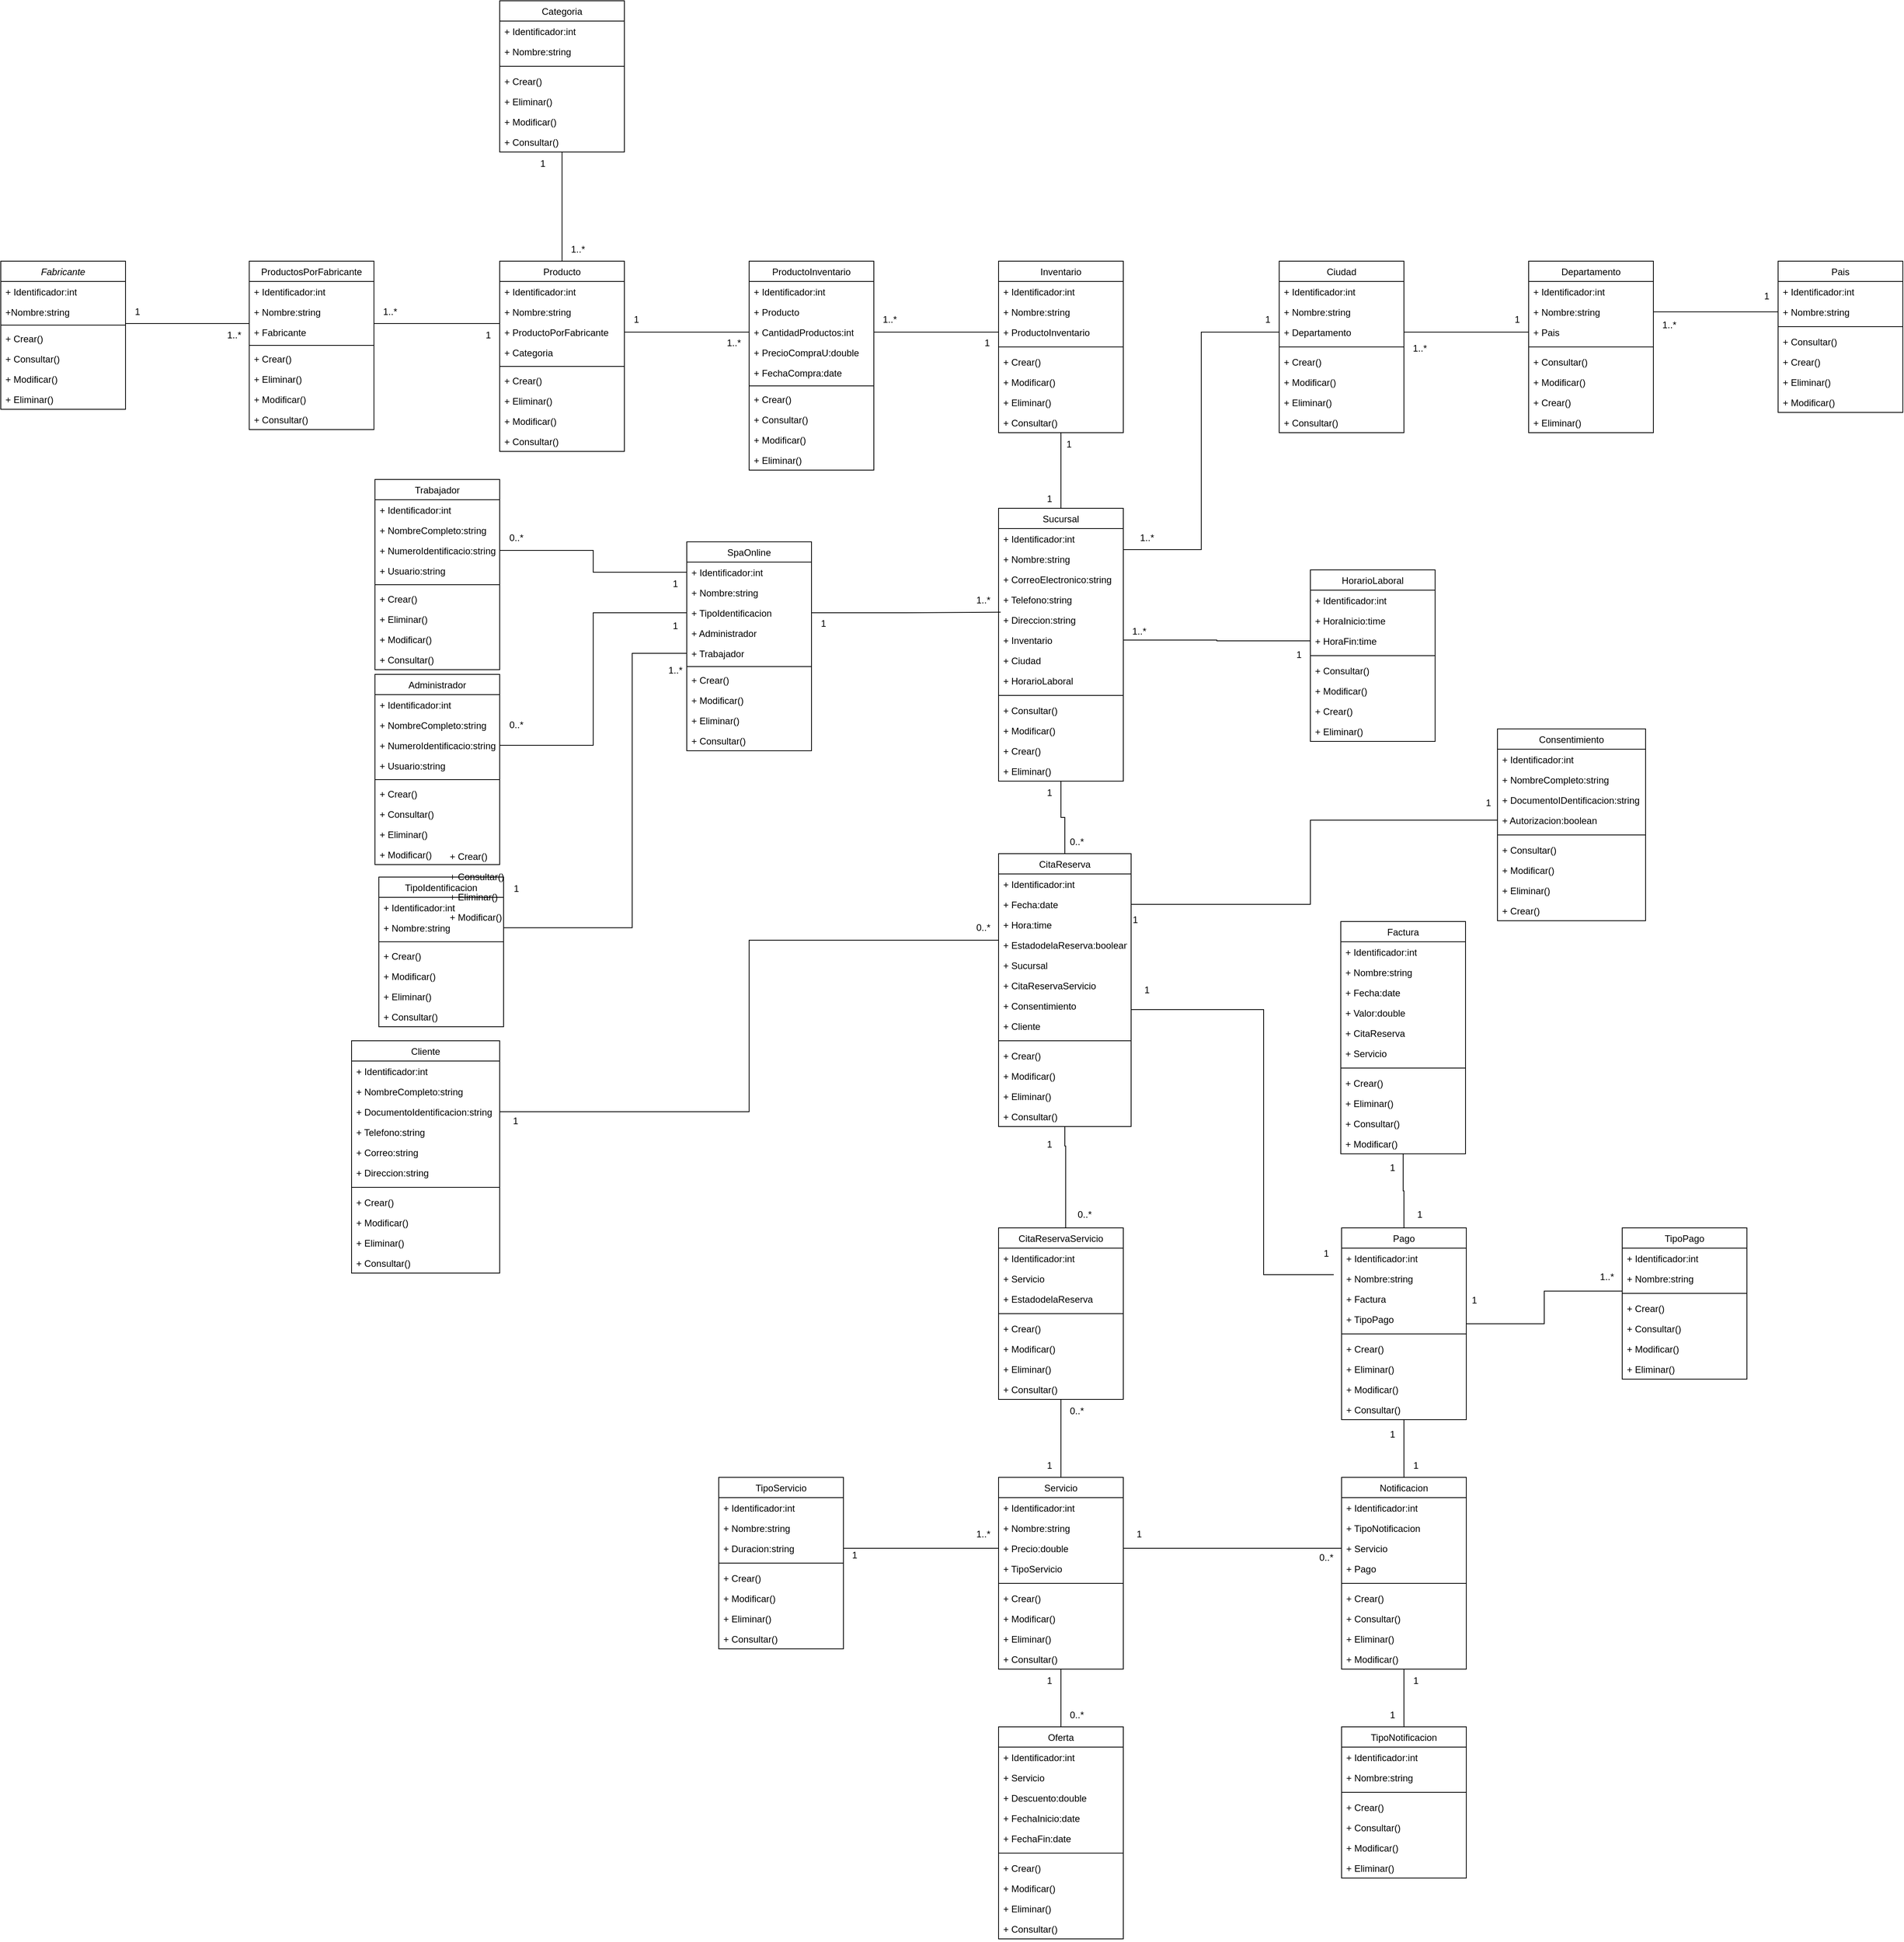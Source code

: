 <mxfile version="24.1.0" type="device">
  <diagram id="C5RBs43oDa-KdzZeNtuy" name="Page-1">
    <mxGraphModel dx="1467" dy="2042" grid="1" gridSize="10" guides="1" tooltips="1" connect="1" arrows="1" fold="1" page="1" pageScale="1" pageWidth="827" pageHeight="1169" math="0" shadow="0">
      <root>
        <mxCell id="WIyWlLk6GJQsqaUBKTNV-0" />
        <mxCell id="WIyWlLk6GJQsqaUBKTNV-1" parent="WIyWlLk6GJQsqaUBKTNV-0" />
        <mxCell id="zkfFHV4jXpPFQw0GAbJ--0" value="Fabricante" style="swimlane;fontStyle=2;align=center;verticalAlign=top;childLayout=stackLayout;horizontal=1;startSize=26;horizontalStack=0;resizeParent=1;resizeLast=0;collapsible=1;marginBottom=0;rounded=0;shadow=0;strokeWidth=1;" parent="WIyWlLk6GJQsqaUBKTNV-1" vertex="1">
          <mxGeometry x="160" y="120" width="160" height="190" as="geometry">
            <mxRectangle x="230" y="140" width="160" height="26" as="alternateBounds" />
          </mxGeometry>
        </mxCell>
        <mxCell id="zkfFHV4jXpPFQw0GAbJ--1" value="+ Identificador:int" style="text;align=left;verticalAlign=top;spacingLeft=4;spacingRight=4;overflow=hidden;rotatable=0;points=[[0,0.5],[1,0.5]];portConstraint=eastwest;" parent="zkfFHV4jXpPFQw0GAbJ--0" vertex="1">
          <mxGeometry y="26" width="160" height="26" as="geometry" />
        </mxCell>
        <mxCell id="zkfFHV4jXpPFQw0GAbJ--2" value="+Nombre:string" style="text;align=left;verticalAlign=top;spacingLeft=4;spacingRight=4;overflow=hidden;rotatable=0;points=[[0,0.5],[1,0.5]];portConstraint=eastwest;rounded=0;shadow=0;html=0;" parent="zkfFHV4jXpPFQw0GAbJ--0" vertex="1">
          <mxGeometry y="52" width="160" height="26" as="geometry" />
        </mxCell>
        <mxCell id="zkfFHV4jXpPFQw0GAbJ--4" value="" style="line;html=1;strokeWidth=1;align=left;verticalAlign=middle;spacingTop=-1;spacingLeft=3;spacingRight=3;rotatable=0;labelPosition=right;points=[];portConstraint=eastwest;" parent="zkfFHV4jXpPFQw0GAbJ--0" vertex="1">
          <mxGeometry y="78" width="160" height="8" as="geometry" />
        </mxCell>
        <mxCell id="zkfFHV4jXpPFQw0GAbJ--5" value="+ Crear()" style="text;align=left;verticalAlign=top;spacingLeft=4;spacingRight=4;overflow=hidden;rotatable=0;points=[[0,0.5],[1,0.5]];portConstraint=eastwest;" parent="zkfFHV4jXpPFQw0GAbJ--0" vertex="1">
          <mxGeometry y="86" width="160" height="26" as="geometry" />
        </mxCell>
        <mxCell id="sSFZgSlaCG-7Qj_c84nv-2" value="+ Consultar()" style="text;align=left;verticalAlign=top;spacingLeft=4;spacingRight=4;overflow=hidden;rotatable=0;points=[[0,0.5],[1,0.5]];portConstraint=eastwest;" parent="zkfFHV4jXpPFQw0GAbJ--0" vertex="1">
          <mxGeometry y="112" width="160" height="26" as="geometry" />
        </mxCell>
        <mxCell id="sSFZgSlaCG-7Qj_c84nv-1" value="+ Modificar()" style="text;align=left;verticalAlign=top;spacingLeft=4;spacingRight=4;overflow=hidden;rotatable=0;points=[[0,0.5],[1,0.5]];portConstraint=eastwest;" parent="zkfFHV4jXpPFQw0GAbJ--0" vertex="1">
          <mxGeometry y="138" width="160" height="26" as="geometry" />
        </mxCell>
        <mxCell id="sSFZgSlaCG-7Qj_c84nv-3" value="+ Eliminar()" style="text;align=left;verticalAlign=top;spacingLeft=4;spacingRight=4;overflow=hidden;rotatable=0;points=[[0,0.5],[1,0.5]];portConstraint=eastwest;" parent="zkfFHV4jXpPFQw0GAbJ--0" vertex="1">
          <mxGeometry y="164" width="160" height="26" as="geometry" />
        </mxCell>
        <mxCell id="sSFZgSlaCG-7Qj_c84nv-21" style="edgeStyle=orthogonalEdgeStyle;rounded=0;orthogonalLoop=1;jettySize=auto;html=1;entryX=0.5;entryY=1;entryDx=0;entryDy=0;endArrow=none;endFill=0;" parent="WIyWlLk6GJQsqaUBKTNV-1" source="zkfFHV4jXpPFQw0GAbJ--6" target="zkfFHV4jXpPFQw0GAbJ--13" edge="1">
          <mxGeometry relative="1" as="geometry" />
        </mxCell>
        <mxCell id="zkfFHV4jXpPFQw0GAbJ--6" value="Producto" style="swimlane;fontStyle=0;align=center;verticalAlign=top;childLayout=stackLayout;horizontal=1;startSize=26;horizontalStack=0;resizeParent=1;resizeLast=0;collapsible=1;marginBottom=0;rounded=0;shadow=0;strokeWidth=1;" parent="WIyWlLk6GJQsqaUBKTNV-1" vertex="1">
          <mxGeometry x="800" y="120" width="160" height="244" as="geometry">
            <mxRectangle x="770" y="120" width="160" height="26" as="alternateBounds" />
          </mxGeometry>
        </mxCell>
        <mxCell id="zkfFHV4jXpPFQw0GAbJ--7" value="+ Identificador:int" style="text;align=left;verticalAlign=top;spacingLeft=4;spacingRight=4;overflow=hidden;rotatable=0;points=[[0,0.5],[1,0.5]];portConstraint=eastwest;" parent="zkfFHV4jXpPFQw0GAbJ--6" vertex="1">
          <mxGeometry y="26" width="160" height="26" as="geometry" />
        </mxCell>
        <mxCell id="zkfFHV4jXpPFQw0GAbJ--8" value="+ Nombre:string" style="text;align=left;verticalAlign=top;spacingLeft=4;spacingRight=4;overflow=hidden;rotatable=0;points=[[0,0.5],[1,0.5]];portConstraint=eastwest;rounded=0;shadow=0;html=0;" parent="zkfFHV4jXpPFQw0GAbJ--6" vertex="1">
          <mxGeometry y="52" width="160" height="26" as="geometry" />
        </mxCell>
        <mxCell id="sSFZgSlaCG-7Qj_c84nv-4" value="+ ProductoPorFabricante" style="text;align=left;verticalAlign=top;spacingLeft=4;spacingRight=4;overflow=hidden;rotatable=0;points=[[0,0.5],[1,0.5]];portConstraint=eastwest;rounded=0;shadow=0;html=0;" parent="zkfFHV4jXpPFQw0GAbJ--6" vertex="1">
          <mxGeometry y="78" width="160" height="26" as="geometry" />
        </mxCell>
        <mxCell id="sSFZgSlaCG-7Qj_c84nv-5" value="+ Categoria" style="text;align=left;verticalAlign=top;spacingLeft=4;spacingRight=4;overflow=hidden;rotatable=0;points=[[0,0.5],[1,0.5]];portConstraint=eastwest;rounded=0;shadow=0;html=0;" parent="zkfFHV4jXpPFQw0GAbJ--6" vertex="1">
          <mxGeometry y="104" width="160" height="26" as="geometry" />
        </mxCell>
        <mxCell id="zkfFHV4jXpPFQw0GAbJ--9" value="" style="line;html=1;strokeWidth=1;align=left;verticalAlign=middle;spacingTop=-1;spacingLeft=3;spacingRight=3;rotatable=0;labelPosition=right;points=[];portConstraint=eastwest;" parent="zkfFHV4jXpPFQw0GAbJ--6" vertex="1">
          <mxGeometry y="130" width="160" height="10" as="geometry" />
        </mxCell>
        <mxCell id="TmctyKLiPWeDO9KOGPQn-4" value="+ Crear()" style="text;align=left;verticalAlign=top;spacingLeft=4;spacingRight=4;overflow=hidden;rotatable=0;points=[[0,0.5],[1,0.5]];portConstraint=eastwest;" parent="zkfFHV4jXpPFQw0GAbJ--6" vertex="1">
          <mxGeometry y="140" width="160" height="26" as="geometry" />
        </mxCell>
        <mxCell id="TmctyKLiPWeDO9KOGPQn-7" value="+ Eliminar()" style="text;align=left;verticalAlign=top;spacingLeft=4;spacingRight=4;overflow=hidden;rotatable=0;points=[[0,0.5],[1,0.5]];portConstraint=eastwest;" parent="zkfFHV4jXpPFQw0GAbJ--6" vertex="1">
          <mxGeometry y="166" width="160" height="26" as="geometry" />
        </mxCell>
        <mxCell id="TmctyKLiPWeDO9KOGPQn-6" value="+ Modificar()" style="text;align=left;verticalAlign=top;spacingLeft=4;spacingRight=4;overflow=hidden;rotatable=0;points=[[0,0.5],[1,0.5]];portConstraint=eastwest;" parent="zkfFHV4jXpPFQw0GAbJ--6" vertex="1">
          <mxGeometry y="192" width="160" height="26" as="geometry" />
        </mxCell>
        <mxCell id="TmctyKLiPWeDO9KOGPQn-5" value="+ Consultar()" style="text;align=left;verticalAlign=top;spacingLeft=4;spacingRight=4;overflow=hidden;rotatable=0;points=[[0,0.5],[1,0.5]];portConstraint=eastwest;" parent="zkfFHV4jXpPFQw0GAbJ--6" vertex="1">
          <mxGeometry y="218" width="160" height="26" as="geometry" />
        </mxCell>
        <mxCell id="zkfFHV4jXpPFQw0GAbJ--13" value="Categoria" style="swimlane;fontStyle=0;align=center;verticalAlign=top;childLayout=stackLayout;horizontal=1;startSize=26;horizontalStack=0;resizeParent=1;resizeLast=0;collapsible=1;marginBottom=0;rounded=0;shadow=0;strokeWidth=1;" parent="WIyWlLk6GJQsqaUBKTNV-1" vertex="1">
          <mxGeometry x="800" y="-214" width="160" height="194" as="geometry">
            <mxRectangle x="340" y="380" width="170" height="26" as="alternateBounds" />
          </mxGeometry>
        </mxCell>
        <mxCell id="zkfFHV4jXpPFQw0GAbJ--14" value="+ Identificador:int" style="text;align=left;verticalAlign=top;spacingLeft=4;spacingRight=4;overflow=hidden;rotatable=0;points=[[0,0.5],[1,0.5]];portConstraint=eastwest;" parent="zkfFHV4jXpPFQw0GAbJ--13" vertex="1">
          <mxGeometry y="26" width="160" height="26" as="geometry" />
        </mxCell>
        <mxCell id="sSFZgSlaCG-7Qj_c84nv-7" value="+ Nombre:string" style="text;align=left;verticalAlign=top;spacingLeft=4;spacingRight=4;overflow=hidden;rotatable=0;points=[[0,0.5],[1,0.5]];portConstraint=eastwest;rounded=0;shadow=0;html=0;" parent="zkfFHV4jXpPFQw0GAbJ--13" vertex="1">
          <mxGeometry y="52" width="160" height="26" as="geometry" />
        </mxCell>
        <mxCell id="zkfFHV4jXpPFQw0GAbJ--15" value="" style="line;html=1;strokeWidth=1;align=left;verticalAlign=middle;spacingTop=-1;spacingLeft=3;spacingRight=3;rotatable=0;labelPosition=right;points=[];portConstraint=eastwest;" parent="zkfFHV4jXpPFQw0GAbJ--13" vertex="1">
          <mxGeometry y="78" width="160" height="12" as="geometry" />
        </mxCell>
        <mxCell id="TmctyKLiPWeDO9KOGPQn-8" value="+ Crear()" style="text;align=left;verticalAlign=top;spacingLeft=4;spacingRight=4;overflow=hidden;rotatable=0;points=[[0,0.5],[1,0.5]];portConstraint=eastwest;" parent="zkfFHV4jXpPFQw0GAbJ--13" vertex="1">
          <mxGeometry y="90" width="160" height="26" as="geometry" />
        </mxCell>
        <mxCell id="TmctyKLiPWeDO9KOGPQn-11" value="+ Eliminar()" style="text;align=left;verticalAlign=top;spacingLeft=4;spacingRight=4;overflow=hidden;rotatable=0;points=[[0,0.5],[1,0.5]];portConstraint=eastwest;" parent="zkfFHV4jXpPFQw0GAbJ--13" vertex="1">
          <mxGeometry y="116" width="160" height="26" as="geometry" />
        </mxCell>
        <mxCell id="TmctyKLiPWeDO9KOGPQn-10" value="+ Modificar()" style="text;align=left;verticalAlign=top;spacingLeft=4;spacingRight=4;overflow=hidden;rotatable=0;points=[[0,0.5],[1,0.5]];portConstraint=eastwest;" parent="zkfFHV4jXpPFQw0GAbJ--13" vertex="1">
          <mxGeometry y="142" width="160" height="26" as="geometry" />
        </mxCell>
        <mxCell id="TmctyKLiPWeDO9KOGPQn-9" value="+ Consultar()" style="text;align=left;verticalAlign=top;spacingLeft=4;spacingRight=4;overflow=hidden;rotatable=0;points=[[0,0.5],[1,0.5]];portConstraint=eastwest;" parent="zkfFHV4jXpPFQw0GAbJ--13" vertex="1">
          <mxGeometry y="168" width="160" height="26" as="geometry" />
        </mxCell>
        <mxCell id="zkfFHV4jXpPFQw0GAbJ--17" value="ProductosPorFabricante" style="swimlane;fontStyle=0;align=center;verticalAlign=top;childLayout=stackLayout;horizontal=1;startSize=26;horizontalStack=0;resizeParent=1;resizeLast=0;collapsible=1;marginBottom=0;rounded=0;shadow=0;strokeWidth=1;" parent="WIyWlLk6GJQsqaUBKTNV-1" vertex="1">
          <mxGeometry x="478.72" y="120" width="160" height="216" as="geometry">
            <mxRectangle x="550" y="140" width="160" height="26" as="alternateBounds" />
          </mxGeometry>
        </mxCell>
        <mxCell id="zkfFHV4jXpPFQw0GAbJ--18" value="+ Identificador:int" style="text;align=left;verticalAlign=top;spacingLeft=4;spacingRight=4;overflow=hidden;rotatable=0;points=[[0,0.5],[1,0.5]];portConstraint=eastwest;" parent="zkfFHV4jXpPFQw0GAbJ--17" vertex="1">
          <mxGeometry y="26" width="160" height="26" as="geometry" />
        </mxCell>
        <mxCell id="zkfFHV4jXpPFQw0GAbJ--19" value="+ Nombre:string" style="text;align=left;verticalAlign=top;spacingLeft=4;spacingRight=4;overflow=hidden;rotatable=0;points=[[0,0.5],[1,0.5]];portConstraint=eastwest;rounded=0;shadow=0;html=0;" parent="zkfFHV4jXpPFQw0GAbJ--17" vertex="1">
          <mxGeometry y="52" width="160" height="26" as="geometry" />
        </mxCell>
        <mxCell id="zkfFHV4jXpPFQw0GAbJ--20" value="+ Fabricante" style="text;align=left;verticalAlign=top;spacingLeft=4;spacingRight=4;overflow=hidden;rotatable=0;points=[[0,0.5],[1,0.5]];portConstraint=eastwest;rounded=0;shadow=0;html=0;" parent="zkfFHV4jXpPFQw0GAbJ--17" vertex="1">
          <mxGeometry y="78" width="160" height="26" as="geometry" />
        </mxCell>
        <mxCell id="zkfFHV4jXpPFQw0GAbJ--23" value="" style="line;html=1;strokeWidth=1;align=left;verticalAlign=middle;spacingTop=-1;spacingLeft=3;spacingRight=3;rotatable=0;labelPosition=right;points=[];portConstraint=eastwest;" parent="zkfFHV4jXpPFQw0GAbJ--17" vertex="1">
          <mxGeometry y="104" width="160" height="8" as="geometry" />
        </mxCell>
        <mxCell id="TmctyKLiPWeDO9KOGPQn-0" value="+ Crear()" style="text;align=left;verticalAlign=top;spacingLeft=4;spacingRight=4;overflow=hidden;rotatable=0;points=[[0,0.5],[1,0.5]];portConstraint=eastwest;" parent="zkfFHV4jXpPFQw0GAbJ--17" vertex="1">
          <mxGeometry y="112" width="160" height="26" as="geometry" />
        </mxCell>
        <mxCell id="TmctyKLiPWeDO9KOGPQn-3" value="+ Eliminar()" style="text;align=left;verticalAlign=top;spacingLeft=4;spacingRight=4;overflow=hidden;rotatable=0;points=[[0,0.5],[1,0.5]];portConstraint=eastwest;" parent="zkfFHV4jXpPFQw0GAbJ--17" vertex="1">
          <mxGeometry y="138" width="160" height="26" as="geometry" />
        </mxCell>
        <mxCell id="TmctyKLiPWeDO9KOGPQn-2" value="+ Modificar()" style="text;align=left;verticalAlign=top;spacingLeft=4;spacingRight=4;overflow=hidden;rotatable=0;points=[[0,0.5],[1,0.5]];portConstraint=eastwest;" parent="zkfFHV4jXpPFQw0GAbJ--17" vertex="1">
          <mxGeometry y="164" width="160" height="26" as="geometry" />
        </mxCell>
        <mxCell id="TmctyKLiPWeDO9KOGPQn-1" value="+ Consultar()" style="text;align=left;verticalAlign=top;spacingLeft=4;spacingRight=4;overflow=hidden;rotatable=0;points=[[0,0.5],[1,0.5]];portConstraint=eastwest;" parent="zkfFHV4jXpPFQw0GAbJ--17" vertex="1">
          <mxGeometry y="190" width="160" height="26" as="geometry" />
        </mxCell>
        <mxCell id="zkfFHV4jXpPFQw0GAbJ--26" value="" style="endArrow=none;shadow=0;strokeWidth=1;rounded=0;curved=0;endFill=0;edgeStyle=elbowEdgeStyle;elbow=vertical;" parent="WIyWlLk6GJQsqaUBKTNV-1" edge="1">
          <mxGeometry x="0.5" y="41" relative="1" as="geometry">
            <mxPoint x="320" y="200" as="sourcePoint" />
            <mxPoint x="478.72" y="200" as="targetPoint" />
            <mxPoint x="-40" y="32" as="offset" />
          </mxGeometry>
        </mxCell>
        <mxCell id="sSFZgSlaCG-7Qj_c84nv-8" value="&lt;span style=&quot;font-weight: normal;&quot;&gt;ProductoInventario&lt;/span&gt;" style="swimlane;fontStyle=1;align=center;verticalAlign=top;childLayout=stackLayout;horizontal=1;startSize=26;horizontalStack=0;resizeParent=1;resizeParentMax=0;resizeLast=0;collapsible=1;marginBottom=0;whiteSpace=wrap;html=1;" parent="WIyWlLk6GJQsqaUBKTNV-1" vertex="1">
          <mxGeometry x="1120" y="120" width="160" height="268" as="geometry">
            <mxRectangle x="1000" y="120" width="100" height="30" as="alternateBounds" />
          </mxGeometry>
        </mxCell>
        <mxCell id="sSFZgSlaCG-7Qj_c84nv-9" value="+ Identificador:int" style="text;strokeColor=none;fillColor=none;align=left;verticalAlign=top;spacingLeft=4;spacingRight=4;overflow=hidden;rotatable=0;points=[[0,0.5],[1,0.5]];portConstraint=eastwest;whiteSpace=wrap;html=1;" parent="sSFZgSlaCG-7Qj_c84nv-8" vertex="1">
          <mxGeometry y="26" width="160" height="26" as="geometry" />
        </mxCell>
        <mxCell id="sSFZgSlaCG-7Qj_c84nv-12" value="+ Producto" style="text;strokeColor=none;fillColor=none;align=left;verticalAlign=top;spacingLeft=4;spacingRight=4;overflow=hidden;rotatable=0;points=[[0,0.5],[1,0.5]];portConstraint=eastwest;whiteSpace=wrap;html=1;" parent="sSFZgSlaCG-7Qj_c84nv-8" vertex="1">
          <mxGeometry y="52" width="160" height="26" as="geometry" />
        </mxCell>
        <mxCell id="sSFZgSlaCG-7Qj_c84nv-28" value="+ CantidadProductos:int" style="text;strokeColor=none;fillColor=none;align=left;verticalAlign=top;spacingLeft=4;spacingRight=4;overflow=hidden;rotatable=0;points=[[0,0.5],[1,0.5]];portConstraint=eastwest;whiteSpace=wrap;html=1;" parent="sSFZgSlaCG-7Qj_c84nv-8" vertex="1">
          <mxGeometry y="78" width="160" height="26" as="geometry" />
        </mxCell>
        <mxCell id="sSFZgSlaCG-7Qj_c84nv-13" value="+ PrecioCompraU:double" style="text;strokeColor=none;fillColor=none;align=left;verticalAlign=top;spacingLeft=4;spacingRight=4;overflow=hidden;rotatable=0;points=[[0,0.5],[1,0.5]];portConstraint=eastwest;whiteSpace=wrap;html=1;" parent="sSFZgSlaCG-7Qj_c84nv-8" vertex="1">
          <mxGeometry y="104" width="160" height="26" as="geometry" />
        </mxCell>
        <mxCell id="sSFZgSlaCG-7Qj_c84nv-14" value="+ FechaCompra:date" style="text;strokeColor=none;fillColor=none;align=left;verticalAlign=top;spacingLeft=4;spacingRight=4;overflow=hidden;rotatable=0;points=[[0,0.5],[1,0.5]];portConstraint=eastwest;whiteSpace=wrap;html=1;" parent="sSFZgSlaCG-7Qj_c84nv-8" vertex="1">
          <mxGeometry y="130" width="160" height="26" as="geometry" />
        </mxCell>
        <mxCell id="sSFZgSlaCG-7Qj_c84nv-10" value="" style="line;strokeWidth=1;fillColor=none;align=left;verticalAlign=middle;spacingTop=-1;spacingLeft=3;spacingRight=3;rotatable=0;labelPosition=right;points=[];portConstraint=eastwest;strokeColor=inherit;" parent="sSFZgSlaCG-7Qj_c84nv-8" vertex="1">
          <mxGeometry y="156" width="160" height="8" as="geometry" />
        </mxCell>
        <mxCell id="TmctyKLiPWeDO9KOGPQn-28" value="+ Crear()" style="text;align=left;verticalAlign=top;spacingLeft=4;spacingRight=4;overflow=hidden;rotatable=0;points=[[0,0.5],[1,0.5]];portConstraint=eastwest;" parent="sSFZgSlaCG-7Qj_c84nv-8" vertex="1">
          <mxGeometry y="164" width="160" height="26" as="geometry" />
        </mxCell>
        <mxCell id="TmctyKLiPWeDO9KOGPQn-29" value="+ Consultar()" style="text;align=left;verticalAlign=top;spacingLeft=4;spacingRight=4;overflow=hidden;rotatable=0;points=[[0,0.5],[1,0.5]];portConstraint=eastwest;" parent="sSFZgSlaCG-7Qj_c84nv-8" vertex="1">
          <mxGeometry y="190" width="160" height="26" as="geometry" />
        </mxCell>
        <mxCell id="TmctyKLiPWeDO9KOGPQn-31" value="+ Modificar()" style="text;align=left;verticalAlign=top;spacingLeft=4;spacingRight=4;overflow=hidden;rotatable=0;points=[[0,0.5],[1,0.5]];portConstraint=eastwest;" parent="sSFZgSlaCG-7Qj_c84nv-8" vertex="1">
          <mxGeometry y="216" width="160" height="26" as="geometry" />
        </mxCell>
        <mxCell id="TmctyKLiPWeDO9KOGPQn-30" value="+ Eliminar()" style="text;align=left;verticalAlign=top;spacingLeft=4;spacingRight=4;overflow=hidden;rotatable=0;points=[[0,0.5],[1,0.5]];portConstraint=eastwest;" parent="sSFZgSlaCG-7Qj_c84nv-8" vertex="1">
          <mxGeometry y="242" width="160" height="26" as="geometry" />
        </mxCell>
        <mxCell id="sSFZgSlaCG-7Qj_c84nv-15" style="edgeStyle=orthogonalEdgeStyle;rounded=0;orthogonalLoop=1;jettySize=auto;html=1;entryX=0;entryY=0.5;entryDx=0;entryDy=0;endArrow=none;endFill=0;" parent="WIyWlLk6GJQsqaUBKTNV-1" source="zkfFHV4jXpPFQw0GAbJ--20" target="sSFZgSlaCG-7Qj_c84nv-4" edge="1">
          <mxGeometry relative="1" as="geometry">
            <Array as="points">
              <mxPoint x="800" y="200" />
            </Array>
          </mxGeometry>
        </mxCell>
        <mxCell id="sSFZgSlaCG-7Qj_c84nv-17" value="1" style="text;html=1;align=center;verticalAlign=middle;resizable=0;points=[];autosize=1;strokeColor=none;fillColor=none;" parent="WIyWlLk6GJQsqaUBKTNV-1" vertex="1">
          <mxGeometry x="770" y="200" width="30" height="30" as="geometry" />
        </mxCell>
        <mxCell id="sSFZgSlaCG-7Qj_c84nv-18" value="1..*" style="text;html=1;align=center;verticalAlign=middle;resizable=0;points=[];autosize=1;strokeColor=none;fillColor=none;" parent="WIyWlLk6GJQsqaUBKTNV-1" vertex="1">
          <mxGeometry x="638.72" y="170" width="40" height="30" as="geometry" />
        </mxCell>
        <mxCell id="sSFZgSlaCG-7Qj_c84nv-19" value="1..*" style="text;html=1;align=center;verticalAlign=middle;resizable=0;points=[];autosize=1;strokeColor=none;fillColor=none;" parent="WIyWlLk6GJQsqaUBKTNV-1" vertex="1">
          <mxGeometry x="438.72" y="200" width="40" height="30" as="geometry" />
        </mxCell>
        <mxCell id="sSFZgSlaCG-7Qj_c84nv-20" value="1" style="text;html=1;align=center;verticalAlign=middle;resizable=0;points=[];autosize=1;strokeColor=none;fillColor=none;" parent="WIyWlLk6GJQsqaUBKTNV-1" vertex="1">
          <mxGeometry x="320" y="170" width="30" height="30" as="geometry" />
        </mxCell>
        <mxCell id="sSFZgSlaCG-7Qj_c84nv-22" value="1..*" style="text;html=1;align=center;verticalAlign=middle;resizable=0;points=[];autosize=1;strokeColor=none;fillColor=none;" parent="WIyWlLk6GJQsqaUBKTNV-1" vertex="1">
          <mxGeometry x="880" y="90" width="40" height="30" as="geometry" />
        </mxCell>
        <mxCell id="sSFZgSlaCG-7Qj_c84nv-24" value="1" style="text;html=1;align=center;verticalAlign=middle;resizable=0;points=[];autosize=1;strokeColor=none;fillColor=none;" parent="WIyWlLk6GJQsqaUBKTNV-1" vertex="1">
          <mxGeometry x="840" y="-20" width="30" height="30" as="geometry" />
        </mxCell>
        <mxCell id="sSFZgSlaCG-7Qj_c84nv-25" style="edgeStyle=orthogonalEdgeStyle;rounded=0;orthogonalLoop=1;jettySize=auto;html=1;entryX=0;entryY=0.5;entryDx=0;entryDy=0;endArrow=none;endFill=0;" parent="WIyWlLk6GJQsqaUBKTNV-1" source="sSFZgSlaCG-7Qj_c84nv-4" target="sSFZgSlaCG-7Qj_c84nv-13" edge="1">
          <mxGeometry relative="1" as="geometry">
            <Array as="points">
              <mxPoint x="1120" y="211" />
            </Array>
          </mxGeometry>
        </mxCell>
        <mxCell id="sSFZgSlaCG-7Qj_c84nv-26" value="1" style="text;html=1;align=center;verticalAlign=middle;resizable=0;points=[];autosize=1;strokeColor=none;fillColor=none;" parent="WIyWlLk6GJQsqaUBKTNV-1" vertex="1">
          <mxGeometry x="960" y="180" width="30" height="30" as="geometry" />
        </mxCell>
        <mxCell id="sSFZgSlaCG-7Qj_c84nv-27" value="1..*" style="text;html=1;align=center;verticalAlign=middle;resizable=0;points=[];autosize=1;strokeColor=none;fillColor=none;" parent="WIyWlLk6GJQsqaUBKTNV-1" vertex="1">
          <mxGeometry x="1080" y="210" width="40" height="30" as="geometry" />
        </mxCell>
        <mxCell id="sSFZgSlaCG-7Qj_c84nv-47" style="edgeStyle=orthogonalEdgeStyle;rounded=0;orthogonalLoop=1;jettySize=auto;html=1;entryX=0.5;entryY=0;entryDx=0;entryDy=0;endArrow=none;endFill=0;" parent="WIyWlLk6GJQsqaUBKTNV-1" source="sSFZgSlaCG-7Qj_c84nv-29" target="sSFZgSlaCG-7Qj_c84nv-37" edge="1">
          <mxGeometry relative="1" as="geometry" />
        </mxCell>
        <mxCell id="sSFZgSlaCG-7Qj_c84nv-29" value="Inventario" style="swimlane;fontStyle=0;align=center;verticalAlign=top;childLayout=stackLayout;horizontal=1;startSize=26;horizontalStack=0;resizeParent=1;resizeLast=0;collapsible=1;marginBottom=0;rounded=0;shadow=0;strokeWidth=1;" parent="WIyWlLk6GJQsqaUBKTNV-1" vertex="1">
          <mxGeometry x="1440" y="120" width="160" height="220" as="geometry">
            <mxRectangle x="340" y="380" width="170" height="26" as="alternateBounds" />
          </mxGeometry>
        </mxCell>
        <mxCell id="sSFZgSlaCG-7Qj_c84nv-30" value="+ Identificador:int" style="text;align=left;verticalAlign=top;spacingLeft=4;spacingRight=4;overflow=hidden;rotatable=0;points=[[0,0.5],[1,0.5]];portConstraint=eastwest;" parent="sSFZgSlaCG-7Qj_c84nv-29" vertex="1">
          <mxGeometry y="26" width="160" height="26" as="geometry" />
        </mxCell>
        <mxCell id="sSFZgSlaCG-7Qj_c84nv-31" value="+ Nombre:string" style="text;align=left;verticalAlign=top;spacingLeft=4;spacingRight=4;overflow=hidden;rotatable=0;points=[[0,0.5],[1,0.5]];portConstraint=eastwest;rounded=0;shadow=0;html=0;" parent="sSFZgSlaCG-7Qj_c84nv-29" vertex="1">
          <mxGeometry y="52" width="160" height="26" as="geometry" />
        </mxCell>
        <mxCell id="sSFZgSlaCG-7Qj_c84nv-33" value="+ ProductoInventario" style="text;align=left;verticalAlign=top;spacingLeft=4;spacingRight=4;overflow=hidden;rotatable=0;points=[[0,0.5],[1,0.5]];portConstraint=eastwest;rounded=0;shadow=0;html=0;" parent="sSFZgSlaCG-7Qj_c84nv-29" vertex="1">
          <mxGeometry y="78" width="160" height="26" as="geometry" />
        </mxCell>
        <mxCell id="sSFZgSlaCG-7Qj_c84nv-32" value="" style="line;html=1;strokeWidth=1;align=left;verticalAlign=middle;spacingTop=-1;spacingLeft=3;spacingRight=3;rotatable=0;labelPosition=right;points=[];portConstraint=eastwest;" parent="sSFZgSlaCG-7Qj_c84nv-29" vertex="1">
          <mxGeometry y="104" width="160" height="12" as="geometry" />
        </mxCell>
        <mxCell id="TmctyKLiPWeDO9KOGPQn-32" value="+ Crear()" style="text;align=left;verticalAlign=top;spacingLeft=4;spacingRight=4;overflow=hidden;rotatable=0;points=[[0,0.5],[1,0.5]];portConstraint=eastwest;" parent="sSFZgSlaCG-7Qj_c84nv-29" vertex="1">
          <mxGeometry y="116" width="160" height="26" as="geometry" />
        </mxCell>
        <mxCell id="TmctyKLiPWeDO9KOGPQn-35" value="+ Modificar()" style="text;align=left;verticalAlign=top;spacingLeft=4;spacingRight=4;overflow=hidden;rotatable=0;points=[[0,0.5],[1,0.5]];portConstraint=eastwest;" parent="sSFZgSlaCG-7Qj_c84nv-29" vertex="1">
          <mxGeometry y="142" width="160" height="26" as="geometry" />
        </mxCell>
        <mxCell id="TmctyKLiPWeDO9KOGPQn-34" value="+ Eliminar()" style="text;align=left;verticalAlign=top;spacingLeft=4;spacingRight=4;overflow=hidden;rotatable=0;points=[[0,0.5],[1,0.5]];portConstraint=eastwest;" parent="sSFZgSlaCG-7Qj_c84nv-29" vertex="1">
          <mxGeometry y="168" width="160" height="26" as="geometry" />
        </mxCell>
        <mxCell id="TmctyKLiPWeDO9KOGPQn-33" value="+ Consultar()" style="text;align=left;verticalAlign=top;spacingLeft=4;spacingRight=4;overflow=hidden;rotatable=0;points=[[0,0.5],[1,0.5]];portConstraint=eastwest;" parent="sSFZgSlaCG-7Qj_c84nv-29" vertex="1">
          <mxGeometry y="194" width="160" height="26" as="geometry" />
        </mxCell>
        <mxCell id="sSFZgSlaCG-7Qj_c84nv-34" style="edgeStyle=orthogonalEdgeStyle;rounded=0;orthogonalLoop=1;jettySize=auto;html=1;endArrow=none;endFill=0;" parent="WIyWlLk6GJQsqaUBKTNV-1" source="sSFZgSlaCG-7Qj_c84nv-28" target="sSFZgSlaCG-7Qj_c84nv-33" edge="1">
          <mxGeometry relative="1" as="geometry" />
        </mxCell>
        <mxCell id="sSFZgSlaCG-7Qj_c84nv-35" value="1..*" style="text;html=1;align=center;verticalAlign=middle;resizable=0;points=[];autosize=1;strokeColor=none;fillColor=none;" parent="WIyWlLk6GJQsqaUBKTNV-1" vertex="1">
          <mxGeometry x="1280" y="180" width="40" height="30" as="geometry" />
        </mxCell>
        <mxCell id="sSFZgSlaCG-7Qj_c84nv-36" value="1" style="text;html=1;align=center;verticalAlign=middle;resizable=0;points=[];autosize=1;strokeColor=none;fillColor=none;" parent="WIyWlLk6GJQsqaUBKTNV-1" vertex="1">
          <mxGeometry x="1410" y="210" width="30" height="30" as="geometry" />
        </mxCell>
        <mxCell id="sSFZgSlaCG-7Qj_c84nv-166" style="edgeStyle=orthogonalEdgeStyle;rounded=0;orthogonalLoop=1;jettySize=auto;html=1;entryX=0.5;entryY=0;entryDx=0;entryDy=0;endArrow=none;endFill=0;" parent="WIyWlLk6GJQsqaUBKTNV-1" source="sSFZgSlaCG-7Qj_c84nv-37" target="sSFZgSlaCG-7Qj_c84nv-126" edge="1">
          <mxGeometry relative="1" as="geometry" />
        </mxCell>
        <mxCell id="sSFZgSlaCG-7Qj_c84nv-37" value="Sucursal" style="swimlane;fontStyle=0;align=center;verticalAlign=top;childLayout=stackLayout;horizontal=1;startSize=26;horizontalStack=0;resizeParent=1;resizeLast=0;collapsible=1;marginBottom=0;rounded=0;shadow=0;strokeWidth=1;" parent="WIyWlLk6GJQsqaUBKTNV-1" vertex="1">
          <mxGeometry x="1440" y="437" width="160" height="350" as="geometry">
            <mxRectangle x="340" y="380" width="170" height="26" as="alternateBounds" />
          </mxGeometry>
        </mxCell>
        <mxCell id="sSFZgSlaCG-7Qj_c84nv-38" value="+ Identificador:int" style="text;align=left;verticalAlign=top;spacingLeft=4;spacingRight=4;overflow=hidden;rotatable=0;points=[[0,0.5],[1,0.5]];portConstraint=eastwest;" parent="sSFZgSlaCG-7Qj_c84nv-37" vertex="1">
          <mxGeometry y="26" width="160" height="26" as="geometry" />
        </mxCell>
        <mxCell id="sSFZgSlaCG-7Qj_c84nv-39" value="+ Nombre:string" style="text;align=left;verticalAlign=top;spacingLeft=4;spacingRight=4;overflow=hidden;rotatable=0;points=[[0,0.5],[1,0.5]];portConstraint=eastwest;rounded=0;shadow=0;html=0;" parent="sSFZgSlaCG-7Qj_c84nv-37" vertex="1">
          <mxGeometry y="52" width="160" height="26" as="geometry" />
        </mxCell>
        <mxCell id="sSFZgSlaCG-7Qj_c84nv-45" value="+ CorreoElectronico:string" style="text;align=left;verticalAlign=top;spacingLeft=4;spacingRight=4;overflow=hidden;rotatable=0;points=[[0,0.5],[1,0.5]];portConstraint=eastwest;rounded=0;shadow=0;html=0;" parent="sSFZgSlaCG-7Qj_c84nv-37" vertex="1">
          <mxGeometry y="78" width="160" height="26" as="geometry" />
        </mxCell>
        <mxCell id="sSFZgSlaCG-7Qj_c84nv-46" value="+ Telefono:string" style="text;align=left;verticalAlign=top;spacingLeft=4;spacingRight=4;overflow=hidden;rotatable=0;points=[[0,0.5],[1,0.5]];portConstraint=eastwest;rounded=0;shadow=0;html=0;" parent="sSFZgSlaCG-7Qj_c84nv-37" vertex="1">
          <mxGeometry y="104" width="160" height="26" as="geometry" />
        </mxCell>
        <mxCell id="sSFZgSlaCG-7Qj_c84nv-40" value="+ Direccion:string" style="text;align=left;verticalAlign=top;spacingLeft=4;spacingRight=4;overflow=hidden;rotatable=0;points=[[0,0.5],[1,0.5]];portConstraint=eastwest;rounded=0;shadow=0;html=0;" parent="sSFZgSlaCG-7Qj_c84nv-37" vertex="1">
          <mxGeometry y="130" width="160" height="26" as="geometry" />
        </mxCell>
        <mxCell id="sSFZgSlaCG-7Qj_c84nv-42" value="+ Inventario" style="text;align=left;verticalAlign=top;spacingLeft=4;spacingRight=4;overflow=hidden;rotatable=0;points=[[0,0.5],[1,0.5]];portConstraint=eastwest;rounded=0;shadow=0;html=0;" parent="sSFZgSlaCG-7Qj_c84nv-37" vertex="1">
          <mxGeometry y="156" width="160" height="26" as="geometry" />
        </mxCell>
        <mxCell id="sSFZgSlaCG-7Qj_c84nv-43" value="+ Ciudad" style="text;align=left;verticalAlign=top;spacingLeft=4;spacingRight=4;overflow=hidden;rotatable=0;points=[[0,0.5],[1,0.5]];portConstraint=eastwest;rounded=0;shadow=0;html=0;" parent="sSFZgSlaCG-7Qj_c84nv-37" vertex="1">
          <mxGeometry y="182" width="160" height="26" as="geometry" />
        </mxCell>
        <mxCell id="sSFZgSlaCG-7Qj_c84nv-44" value="+ HorarioLaboral" style="text;align=left;verticalAlign=top;spacingLeft=4;spacingRight=4;overflow=hidden;rotatable=0;points=[[0,0.5],[1,0.5]];portConstraint=eastwest;rounded=0;shadow=0;html=0;" parent="sSFZgSlaCG-7Qj_c84nv-37" vertex="1">
          <mxGeometry y="208" width="160" height="26" as="geometry" />
        </mxCell>
        <mxCell id="sSFZgSlaCG-7Qj_c84nv-41" value="" style="line;html=1;strokeWidth=1;align=left;verticalAlign=middle;spacingTop=-1;spacingLeft=3;spacingRight=3;rotatable=0;labelPosition=right;points=[];portConstraint=eastwest;" parent="sSFZgSlaCG-7Qj_c84nv-37" vertex="1">
          <mxGeometry y="234" width="160" height="12" as="geometry" />
        </mxCell>
        <mxCell id="TmctyKLiPWeDO9KOGPQn-106" value="+ Consultar()" style="text;align=left;verticalAlign=top;spacingLeft=4;spacingRight=4;overflow=hidden;rotatable=0;points=[[0,0.5],[1,0.5]];portConstraint=eastwest;" parent="sSFZgSlaCG-7Qj_c84nv-37" vertex="1">
          <mxGeometry y="246" width="160" height="26" as="geometry" />
        </mxCell>
        <mxCell id="TmctyKLiPWeDO9KOGPQn-107" value="+ Modificar()" style="text;align=left;verticalAlign=top;spacingLeft=4;spacingRight=4;overflow=hidden;rotatable=0;points=[[0,0.5],[1,0.5]];portConstraint=eastwest;" parent="sSFZgSlaCG-7Qj_c84nv-37" vertex="1">
          <mxGeometry y="272" width="160" height="26" as="geometry" />
        </mxCell>
        <mxCell id="TmctyKLiPWeDO9KOGPQn-109" value="+ Crear()" style="text;align=left;verticalAlign=top;spacingLeft=4;spacingRight=4;overflow=hidden;rotatable=0;points=[[0,0.5],[1,0.5]];portConstraint=eastwest;" parent="sSFZgSlaCG-7Qj_c84nv-37" vertex="1">
          <mxGeometry y="298" width="160" height="26" as="geometry" />
        </mxCell>
        <mxCell id="TmctyKLiPWeDO9KOGPQn-108" value="+ Eliminar()" style="text;align=left;verticalAlign=top;spacingLeft=4;spacingRight=4;overflow=hidden;rotatable=0;points=[[0,0.5],[1,0.5]];portConstraint=eastwest;" parent="sSFZgSlaCG-7Qj_c84nv-37" vertex="1">
          <mxGeometry y="324" width="160" height="26" as="geometry" />
        </mxCell>
        <mxCell id="sSFZgSlaCG-7Qj_c84nv-48" value="1" style="text;html=1;align=center;verticalAlign=middle;resizable=0;points=[];autosize=1;strokeColor=none;fillColor=none;" parent="WIyWlLk6GJQsqaUBKTNV-1" vertex="1">
          <mxGeometry x="1515" y="340" width="30" height="30" as="geometry" />
        </mxCell>
        <mxCell id="sSFZgSlaCG-7Qj_c84nv-49" value="1" style="text;html=1;align=center;verticalAlign=middle;resizable=0;points=[];autosize=1;strokeColor=none;fillColor=none;" parent="WIyWlLk6GJQsqaUBKTNV-1" vertex="1">
          <mxGeometry x="1490" y="410" width="30" height="30" as="geometry" />
        </mxCell>
        <mxCell id="sSFZgSlaCG-7Qj_c84nv-50" value="Ciudad" style="swimlane;fontStyle=0;align=center;verticalAlign=top;childLayout=stackLayout;horizontal=1;startSize=26;horizontalStack=0;resizeParent=1;resizeLast=0;collapsible=1;marginBottom=0;rounded=0;shadow=0;strokeWidth=1;" parent="WIyWlLk6GJQsqaUBKTNV-1" vertex="1">
          <mxGeometry x="1800" y="120" width="160" height="220" as="geometry">
            <mxRectangle x="340" y="380" width="170" height="26" as="alternateBounds" />
          </mxGeometry>
        </mxCell>
        <mxCell id="sSFZgSlaCG-7Qj_c84nv-51" value="+ Identificador:int" style="text;align=left;verticalAlign=top;spacingLeft=4;spacingRight=4;overflow=hidden;rotatable=0;points=[[0,0.5],[1,0.5]];portConstraint=eastwest;" parent="sSFZgSlaCG-7Qj_c84nv-50" vertex="1">
          <mxGeometry y="26" width="160" height="26" as="geometry" />
        </mxCell>
        <mxCell id="sSFZgSlaCG-7Qj_c84nv-52" value="+ Nombre:string" style="text;align=left;verticalAlign=top;spacingLeft=4;spacingRight=4;overflow=hidden;rotatable=0;points=[[0,0.5],[1,0.5]];portConstraint=eastwest;rounded=0;shadow=0;html=0;" parent="sSFZgSlaCG-7Qj_c84nv-50" vertex="1">
          <mxGeometry y="52" width="160" height="26" as="geometry" />
        </mxCell>
        <mxCell id="sSFZgSlaCG-7Qj_c84nv-53" value="+ Departamento" style="text;align=left;verticalAlign=top;spacingLeft=4;spacingRight=4;overflow=hidden;rotatable=0;points=[[0,0.5],[1,0.5]];portConstraint=eastwest;rounded=0;shadow=0;html=0;" parent="sSFZgSlaCG-7Qj_c84nv-50" vertex="1">
          <mxGeometry y="78" width="160" height="26" as="geometry" />
        </mxCell>
        <mxCell id="sSFZgSlaCG-7Qj_c84nv-54" value="" style="line;html=1;strokeWidth=1;align=left;verticalAlign=middle;spacingTop=-1;spacingLeft=3;spacingRight=3;rotatable=0;labelPosition=right;points=[];portConstraint=eastwest;" parent="sSFZgSlaCG-7Qj_c84nv-50" vertex="1">
          <mxGeometry y="104" width="160" height="12" as="geometry" />
        </mxCell>
        <mxCell id="TmctyKLiPWeDO9KOGPQn-36" value="+ Crear()" style="text;align=left;verticalAlign=top;spacingLeft=4;spacingRight=4;overflow=hidden;rotatable=0;points=[[0,0.5],[1,0.5]];portConstraint=eastwest;" parent="sSFZgSlaCG-7Qj_c84nv-50" vertex="1">
          <mxGeometry y="116" width="160" height="26" as="geometry" />
        </mxCell>
        <mxCell id="TmctyKLiPWeDO9KOGPQn-39" value="+ Modificar()" style="text;align=left;verticalAlign=top;spacingLeft=4;spacingRight=4;overflow=hidden;rotatable=0;points=[[0,0.5],[1,0.5]];portConstraint=eastwest;" parent="sSFZgSlaCG-7Qj_c84nv-50" vertex="1">
          <mxGeometry y="142" width="160" height="26" as="geometry" />
        </mxCell>
        <mxCell id="TmctyKLiPWeDO9KOGPQn-38" value="+ Eliminar()" style="text;align=left;verticalAlign=top;spacingLeft=4;spacingRight=4;overflow=hidden;rotatable=0;points=[[0,0.5],[1,0.5]];portConstraint=eastwest;" parent="sSFZgSlaCG-7Qj_c84nv-50" vertex="1">
          <mxGeometry y="168" width="160" height="26" as="geometry" />
        </mxCell>
        <mxCell id="TmctyKLiPWeDO9KOGPQn-37" value="+ Consultar()" style="text;align=left;verticalAlign=top;spacingLeft=4;spacingRight=4;overflow=hidden;rotatable=0;points=[[0,0.5],[1,0.5]];portConstraint=eastwest;" parent="sSFZgSlaCG-7Qj_c84nv-50" vertex="1">
          <mxGeometry y="194" width="160" height="26" as="geometry" />
        </mxCell>
        <mxCell id="sSFZgSlaCG-7Qj_c84nv-55" value="Departamento" style="swimlane;fontStyle=0;align=center;verticalAlign=top;childLayout=stackLayout;horizontal=1;startSize=26;horizontalStack=0;resizeParent=1;resizeLast=0;collapsible=1;marginBottom=0;rounded=0;shadow=0;strokeWidth=1;" parent="WIyWlLk6GJQsqaUBKTNV-1" vertex="1">
          <mxGeometry x="2120" y="120" width="160" height="220" as="geometry">
            <mxRectangle x="340" y="380" width="170" height="26" as="alternateBounds" />
          </mxGeometry>
        </mxCell>
        <mxCell id="sSFZgSlaCG-7Qj_c84nv-56" value="+ Identificador:int" style="text;align=left;verticalAlign=top;spacingLeft=4;spacingRight=4;overflow=hidden;rotatable=0;points=[[0,0.5],[1,0.5]];portConstraint=eastwest;" parent="sSFZgSlaCG-7Qj_c84nv-55" vertex="1">
          <mxGeometry y="26" width="160" height="26" as="geometry" />
        </mxCell>
        <mxCell id="sSFZgSlaCG-7Qj_c84nv-57" value="+ Nombre:string" style="text;align=left;verticalAlign=top;spacingLeft=4;spacingRight=4;overflow=hidden;rotatable=0;points=[[0,0.5],[1,0.5]];portConstraint=eastwest;rounded=0;shadow=0;html=0;" parent="sSFZgSlaCG-7Qj_c84nv-55" vertex="1">
          <mxGeometry y="52" width="160" height="26" as="geometry" />
        </mxCell>
        <mxCell id="sSFZgSlaCG-7Qj_c84nv-58" value="+ Pais" style="text;align=left;verticalAlign=top;spacingLeft=4;spacingRight=4;overflow=hidden;rotatable=0;points=[[0,0.5],[1,0.5]];portConstraint=eastwest;rounded=0;shadow=0;html=0;" parent="sSFZgSlaCG-7Qj_c84nv-55" vertex="1">
          <mxGeometry y="78" width="160" height="26" as="geometry" />
        </mxCell>
        <mxCell id="sSFZgSlaCG-7Qj_c84nv-59" value="" style="line;html=1;strokeWidth=1;align=left;verticalAlign=middle;spacingTop=-1;spacingLeft=3;spacingRight=3;rotatable=0;labelPosition=right;points=[];portConstraint=eastwest;" parent="sSFZgSlaCG-7Qj_c84nv-55" vertex="1">
          <mxGeometry y="104" width="160" height="12" as="geometry" />
        </mxCell>
        <mxCell id="TmctyKLiPWeDO9KOGPQn-98" value="+ Consultar()" style="text;align=left;verticalAlign=top;spacingLeft=4;spacingRight=4;overflow=hidden;rotatable=0;points=[[0,0.5],[1,0.5]];portConstraint=eastwest;" parent="sSFZgSlaCG-7Qj_c84nv-55" vertex="1">
          <mxGeometry y="116" width="160" height="26" as="geometry" />
        </mxCell>
        <mxCell id="TmctyKLiPWeDO9KOGPQn-99" value="+ Modificar()" style="text;align=left;verticalAlign=top;spacingLeft=4;spacingRight=4;overflow=hidden;rotatable=0;points=[[0,0.5],[1,0.5]];portConstraint=eastwest;" parent="sSFZgSlaCG-7Qj_c84nv-55" vertex="1">
          <mxGeometry y="142" width="160" height="26" as="geometry" />
        </mxCell>
        <mxCell id="TmctyKLiPWeDO9KOGPQn-101" value="+ Crear()" style="text;align=left;verticalAlign=top;spacingLeft=4;spacingRight=4;overflow=hidden;rotatable=0;points=[[0,0.5],[1,0.5]];portConstraint=eastwest;" parent="sSFZgSlaCG-7Qj_c84nv-55" vertex="1">
          <mxGeometry y="168" width="160" height="26" as="geometry" />
        </mxCell>
        <mxCell id="TmctyKLiPWeDO9KOGPQn-100" value="+ Eliminar()" style="text;align=left;verticalAlign=top;spacingLeft=4;spacingRight=4;overflow=hidden;rotatable=0;points=[[0,0.5],[1,0.5]];portConstraint=eastwest;" parent="sSFZgSlaCG-7Qj_c84nv-55" vertex="1">
          <mxGeometry y="194" width="160" height="26" as="geometry" />
        </mxCell>
        <mxCell id="sSFZgSlaCG-7Qj_c84nv-60" value="Pais" style="swimlane;fontStyle=0;align=center;verticalAlign=top;childLayout=stackLayout;horizontal=1;startSize=26;horizontalStack=0;resizeParent=1;resizeLast=0;collapsible=1;marginBottom=0;rounded=0;shadow=0;strokeWidth=1;" parent="WIyWlLk6GJQsqaUBKTNV-1" vertex="1">
          <mxGeometry x="2440" y="120" width="160" height="194" as="geometry">
            <mxRectangle x="340" y="380" width="170" height="26" as="alternateBounds" />
          </mxGeometry>
        </mxCell>
        <mxCell id="sSFZgSlaCG-7Qj_c84nv-61" value="+ Identificador:int" style="text;align=left;verticalAlign=top;spacingLeft=4;spacingRight=4;overflow=hidden;rotatable=0;points=[[0,0.5],[1,0.5]];portConstraint=eastwest;" parent="sSFZgSlaCG-7Qj_c84nv-60" vertex="1">
          <mxGeometry y="26" width="160" height="26" as="geometry" />
        </mxCell>
        <mxCell id="sSFZgSlaCG-7Qj_c84nv-62" value="+ Nombre:string" style="text;align=left;verticalAlign=top;spacingLeft=4;spacingRight=4;overflow=hidden;rotatable=0;points=[[0,0.5],[1,0.5]];portConstraint=eastwest;rounded=0;shadow=0;html=0;" parent="sSFZgSlaCG-7Qj_c84nv-60" vertex="1">
          <mxGeometry y="52" width="160" height="26" as="geometry" />
        </mxCell>
        <mxCell id="sSFZgSlaCG-7Qj_c84nv-64" value="" style="line;html=1;strokeWidth=1;align=left;verticalAlign=middle;spacingTop=-1;spacingLeft=3;spacingRight=3;rotatable=0;labelPosition=right;points=[];portConstraint=eastwest;" parent="sSFZgSlaCG-7Qj_c84nv-60" vertex="1">
          <mxGeometry y="78" width="160" height="12" as="geometry" />
        </mxCell>
        <mxCell id="TmctyKLiPWeDO9KOGPQn-102" value="+ Consultar()" style="text;align=left;verticalAlign=top;spacingLeft=4;spacingRight=4;overflow=hidden;rotatable=0;points=[[0,0.5],[1,0.5]];portConstraint=eastwest;" parent="sSFZgSlaCG-7Qj_c84nv-60" vertex="1">
          <mxGeometry y="90" width="160" height="26" as="geometry" />
        </mxCell>
        <mxCell id="TmctyKLiPWeDO9KOGPQn-105" value="+ Crear()" style="text;align=left;verticalAlign=top;spacingLeft=4;spacingRight=4;overflow=hidden;rotatable=0;points=[[0,0.5],[1,0.5]];portConstraint=eastwest;" parent="sSFZgSlaCG-7Qj_c84nv-60" vertex="1">
          <mxGeometry y="116" width="160" height="26" as="geometry" />
        </mxCell>
        <mxCell id="TmctyKLiPWeDO9KOGPQn-104" value="+ Eliminar()" style="text;align=left;verticalAlign=top;spacingLeft=4;spacingRight=4;overflow=hidden;rotatable=0;points=[[0,0.5],[1,0.5]];portConstraint=eastwest;" parent="sSFZgSlaCG-7Qj_c84nv-60" vertex="1">
          <mxGeometry y="142" width="160" height="26" as="geometry" />
        </mxCell>
        <mxCell id="TmctyKLiPWeDO9KOGPQn-103" value="+ Modificar()" style="text;align=left;verticalAlign=top;spacingLeft=4;spacingRight=4;overflow=hidden;rotatable=0;points=[[0,0.5],[1,0.5]];portConstraint=eastwest;" parent="sSFZgSlaCG-7Qj_c84nv-60" vertex="1">
          <mxGeometry y="168" width="160" height="26" as="geometry" />
        </mxCell>
        <mxCell id="sSFZgSlaCG-7Qj_c84nv-65" style="edgeStyle=orthogonalEdgeStyle;rounded=0;orthogonalLoop=1;jettySize=auto;html=1;entryX=1;entryY=0.5;entryDx=0;entryDy=0;exitX=0;exitY=0.5;exitDx=0;exitDy=0;endArrow=none;endFill=0;" parent="WIyWlLk6GJQsqaUBKTNV-1" source="sSFZgSlaCG-7Qj_c84nv-62" target="sSFZgSlaCG-7Qj_c84nv-57" edge="1">
          <mxGeometry relative="1" as="geometry">
            <Array as="points" />
          </mxGeometry>
        </mxCell>
        <mxCell id="sSFZgSlaCG-7Qj_c84nv-66" style="edgeStyle=orthogonalEdgeStyle;rounded=0;orthogonalLoop=1;jettySize=auto;html=1;entryX=1;entryY=0.5;entryDx=0;entryDy=0;endArrow=none;endFill=0;" parent="WIyWlLk6GJQsqaUBKTNV-1" source="sSFZgSlaCG-7Qj_c84nv-58" target="sSFZgSlaCG-7Qj_c84nv-53" edge="1">
          <mxGeometry relative="1" as="geometry" />
        </mxCell>
        <mxCell id="sSFZgSlaCG-7Qj_c84nv-68" style="edgeStyle=orthogonalEdgeStyle;rounded=0;orthogonalLoop=1;jettySize=auto;html=1;endArrow=none;endFill=0;" parent="WIyWlLk6GJQsqaUBKTNV-1" target="sSFZgSlaCG-7Qj_c84nv-53" edge="1">
          <mxGeometry relative="1" as="geometry">
            <mxPoint x="1600" y="490" as="sourcePoint" />
            <Array as="points">
              <mxPoint x="1700" y="490" />
              <mxPoint x="1700" y="211" />
            </Array>
          </mxGeometry>
        </mxCell>
        <mxCell id="sSFZgSlaCG-7Qj_c84nv-69" value="1" style="text;html=1;align=center;verticalAlign=middle;resizable=0;points=[];autosize=1;strokeColor=none;fillColor=none;" parent="WIyWlLk6GJQsqaUBKTNV-1" vertex="1">
          <mxGeometry x="2410" y="150" width="30" height="30" as="geometry" />
        </mxCell>
        <mxCell id="sSFZgSlaCG-7Qj_c84nv-70" value="1" style="text;html=1;align=center;verticalAlign=middle;resizable=0;points=[];autosize=1;strokeColor=none;fillColor=none;" parent="WIyWlLk6GJQsqaUBKTNV-1" vertex="1">
          <mxGeometry x="2090" y="180" width="30" height="30" as="geometry" />
        </mxCell>
        <mxCell id="sSFZgSlaCG-7Qj_c84nv-71" value="1" style="text;html=1;align=center;verticalAlign=middle;resizable=0;points=[];autosize=1;strokeColor=none;fillColor=none;" parent="WIyWlLk6GJQsqaUBKTNV-1" vertex="1">
          <mxGeometry x="1770" y="180" width="30" height="30" as="geometry" />
        </mxCell>
        <mxCell id="sSFZgSlaCG-7Qj_c84nv-72" value="1..*" style="text;html=1;align=center;verticalAlign=middle;resizable=0;points=[];autosize=1;strokeColor=none;fillColor=none;" parent="WIyWlLk6GJQsqaUBKTNV-1" vertex="1">
          <mxGeometry x="2280" y="187" width="40" height="30" as="geometry" />
        </mxCell>
        <mxCell id="sSFZgSlaCG-7Qj_c84nv-73" value="1..*" style="text;html=1;align=center;verticalAlign=middle;resizable=0;points=[];autosize=1;strokeColor=none;fillColor=none;" parent="WIyWlLk6GJQsqaUBKTNV-1" vertex="1">
          <mxGeometry x="1960" y="217" width="40" height="30" as="geometry" />
        </mxCell>
        <mxCell id="sSFZgSlaCG-7Qj_c84nv-74" value="1..*" style="text;html=1;align=center;verticalAlign=middle;resizable=0;points=[];autosize=1;strokeColor=none;fillColor=none;" parent="WIyWlLk6GJQsqaUBKTNV-1" vertex="1">
          <mxGeometry x="1610" y="460" width="40" height="30" as="geometry" />
        </mxCell>
        <mxCell id="sSFZgSlaCG-7Qj_c84nv-75" value="HorarioLaboral" style="swimlane;fontStyle=0;align=center;verticalAlign=top;childLayout=stackLayout;horizontal=1;startSize=26;horizontalStack=0;resizeParent=1;resizeLast=0;collapsible=1;marginBottom=0;rounded=0;shadow=0;strokeWidth=1;" parent="WIyWlLk6GJQsqaUBKTNV-1" vertex="1">
          <mxGeometry x="1840" y="516" width="160" height="220" as="geometry">
            <mxRectangle x="340" y="380" width="170" height="26" as="alternateBounds" />
          </mxGeometry>
        </mxCell>
        <mxCell id="sSFZgSlaCG-7Qj_c84nv-76" value="+ Identificador:int" style="text;align=left;verticalAlign=top;spacingLeft=4;spacingRight=4;overflow=hidden;rotatable=0;points=[[0,0.5],[1,0.5]];portConstraint=eastwest;" parent="sSFZgSlaCG-7Qj_c84nv-75" vertex="1">
          <mxGeometry y="26" width="160" height="26" as="geometry" />
        </mxCell>
        <mxCell id="sSFZgSlaCG-7Qj_c84nv-77" value="+ HoraInicio:time" style="text;align=left;verticalAlign=top;spacingLeft=4;spacingRight=4;overflow=hidden;rotatable=0;points=[[0,0.5],[1,0.5]];portConstraint=eastwest;rounded=0;shadow=0;html=0;" parent="sSFZgSlaCG-7Qj_c84nv-75" vertex="1">
          <mxGeometry y="52" width="160" height="26" as="geometry" />
        </mxCell>
        <mxCell id="sSFZgSlaCG-7Qj_c84nv-78" value="+ HoraFin:time" style="text;align=left;verticalAlign=top;spacingLeft=4;spacingRight=4;overflow=hidden;rotatable=0;points=[[0,0.5],[1,0.5]];portConstraint=eastwest;rounded=0;shadow=0;html=0;" parent="sSFZgSlaCG-7Qj_c84nv-75" vertex="1">
          <mxGeometry y="78" width="160" height="26" as="geometry" />
        </mxCell>
        <mxCell id="sSFZgSlaCG-7Qj_c84nv-79" value="" style="line;html=1;strokeWidth=1;align=left;verticalAlign=middle;spacingTop=-1;spacingLeft=3;spacingRight=3;rotatable=0;labelPosition=right;points=[];portConstraint=eastwest;" parent="sSFZgSlaCG-7Qj_c84nv-75" vertex="1">
          <mxGeometry y="104" width="160" height="12" as="geometry" />
        </mxCell>
        <mxCell id="TmctyKLiPWeDO9KOGPQn-94" value="+ Consultar()" style="text;align=left;verticalAlign=top;spacingLeft=4;spacingRight=4;overflow=hidden;rotatable=0;points=[[0,0.5],[1,0.5]];portConstraint=eastwest;" parent="sSFZgSlaCG-7Qj_c84nv-75" vertex="1">
          <mxGeometry y="116" width="160" height="26" as="geometry" />
        </mxCell>
        <mxCell id="TmctyKLiPWeDO9KOGPQn-95" value="+ Modificar()" style="text;align=left;verticalAlign=top;spacingLeft=4;spacingRight=4;overflow=hidden;rotatable=0;points=[[0,0.5],[1,0.5]];portConstraint=eastwest;" parent="sSFZgSlaCG-7Qj_c84nv-75" vertex="1">
          <mxGeometry y="142" width="160" height="26" as="geometry" />
        </mxCell>
        <mxCell id="TmctyKLiPWeDO9KOGPQn-97" value="+ Crear()" style="text;align=left;verticalAlign=top;spacingLeft=4;spacingRight=4;overflow=hidden;rotatable=0;points=[[0,0.5],[1,0.5]];portConstraint=eastwest;" parent="sSFZgSlaCG-7Qj_c84nv-75" vertex="1">
          <mxGeometry y="168" width="160" height="26" as="geometry" />
        </mxCell>
        <mxCell id="TmctyKLiPWeDO9KOGPQn-96" value="+ Eliminar()" style="text;align=left;verticalAlign=top;spacingLeft=4;spacingRight=4;overflow=hidden;rotatable=0;points=[[0,0.5],[1,0.5]];portConstraint=eastwest;" parent="sSFZgSlaCG-7Qj_c84nv-75" vertex="1">
          <mxGeometry y="194" width="160" height="26" as="geometry" />
        </mxCell>
        <mxCell id="sSFZgSlaCG-7Qj_c84nv-80" style="edgeStyle=orthogonalEdgeStyle;rounded=0;orthogonalLoop=1;jettySize=auto;html=1;entryX=0;entryY=0.5;entryDx=0;entryDy=0;endArrow=none;endFill=0;" parent="WIyWlLk6GJQsqaUBKTNV-1" source="sSFZgSlaCG-7Qj_c84nv-42" target="sSFZgSlaCG-7Qj_c84nv-78" edge="1">
          <mxGeometry relative="1" as="geometry" />
        </mxCell>
        <mxCell id="sSFZgSlaCG-7Qj_c84nv-81" value="1" style="text;html=1;align=center;verticalAlign=middle;resizable=0;points=[];autosize=1;strokeColor=none;fillColor=none;" parent="WIyWlLk6GJQsqaUBKTNV-1" vertex="1">
          <mxGeometry x="1810" y="610" width="30" height="30" as="geometry" />
        </mxCell>
        <mxCell id="sSFZgSlaCG-7Qj_c84nv-82" value="1..*" style="text;html=1;align=center;verticalAlign=middle;resizable=0;points=[];autosize=1;strokeColor=none;fillColor=none;" parent="WIyWlLk6GJQsqaUBKTNV-1" vertex="1">
          <mxGeometry x="1600" y="580" width="40" height="30" as="geometry" />
        </mxCell>
        <mxCell id="sSFZgSlaCG-7Qj_c84nv-84" value="Trabajador" style="swimlane;fontStyle=0;align=center;verticalAlign=top;childLayout=stackLayout;horizontal=1;startSize=26;horizontalStack=0;resizeParent=1;resizeLast=0;collapsible=1;marginBottom=0;rounded=0;shadow=0;strokeWidth=1;" parent="WIyWlLk6GJQsqaUBKTNV-1" vertex="1">
          <mxGeometry x="640" y="400" width="160" height="244" as="geometry">
            <mxRectangle x="770" y="120" width="160" height="26" as="alternateBounds" />
          </mxGeometry>
        </mxCell>
        <mxCell id="sSFZgSlaCG-7Qj_c84nv-85" value="+ Identificador:int" style="text;align=left;verticalAlign=top;spacingLeft=4;spacingRight=4;overflow=hidden;rotatable=0;points=[[0,0.5],[1,0.5]];portConstraint=eastwest;" parent="sSFZgSlaCG-7Qj_c84nv-84" vertex="1">
          <mxGeometry y="26" width="160" height="26" as="geometry" />
        </mxCell>
        <mxCell id="sSFZgSlaCG-7Qj_c84nv-86" value="+ NombreCompleto:string" style="text;align=left;verticalAlign=top;spacingLeft=4;spacingRight=4;overflow=hidden;rotatable=0;points=[[0,0.5],[1,0.5]];portConstraint=eastwest;rounded=0;shadow=0;html=0;" parent="sSFZgSlaCG-7Qj_c84nv-84" vertex="1">
          <mxGeometry y="52" width="160" height="26" as="geometry" />
        </mxCell>
        <mxCell id="sSFZgSlaCG-7Qj_c84nv-87" value="+ NumeroIdentificacio:string" style="text;align=left;verticalAlign=top;spacingLeft=4;spacingRight=4;overflow=hidden;rotatable=0;points=[[0,0.5],[1,0.5]];portConstraint=eastwest;rounded=0;shadow=0;html=0;" parent="sSFZgSlaCG-7Qj_c84nv-84" vertex="1">
          <mxGeometry y="78" width="160" height="26" as="geometry" />
        </mxCell>
        <mxCell id="sSFZgSlaCG-7Qj_c84nv-88" value="+ Usuario:string" style="text;align=left;verticalAlign=top;spacingLeft=4;spacingRight=4;overflow=hidden;rotatable=0;points=[[0,0.5],[1,0.5]];portConstraint=eastwest;rounded=0;shadow=0;html=0;" parent="sSFZgSlaCG-7Qj_c84nv-84" vertex="1">
          <mxGeometry y="104" width="160" height="26" as="geometry" />
        </mxCell>
        <mxCell id="sSFZgSlaCG-7Qj_c84nv-89" value="" style="line;html=1;strokeWidth=1;align=left;verticalAlign=middle;spacingTop=-1;spacingLeft=3;spacingRight=3;rotatable=0;labelPosition=right;points=[];portConstraint=eastwest;" parent="sSFZgSlaCG-7Qj_c84nv-84" vertex="1">
          <mxGeometry y="130" width="160" height="10" as="geometry" />
        </mxCell>
        <mxCell id="TmctyKLiPWeDO9KOGPQn-12" value="+ Crear()" style="text;align=left;verticalAlign=top;spacingLeft=4;spacingRight=4;overflow=hidden;rotatable=0;points=[[0,0.5],[1,0.5]];portConstraint=eastwest;" parent="sSFZgSlaCG-7Qj_c84nv-84" vertex="1">
          <mxGeometry y="140" width="160" height="26" as="geometry" />
        </mxCell>
        <mxCell id="TmctyKLiPWeDO9KOGPQn-15" value="+ Eliminar()" style="text;align=left;verticalAlign=top;spacingLeft=4;spacingRight=4;overflow=hidden;rotatable=0;points=[[0,0.5],[1,0.5]];portConstraint=eastwest;" parent="sSFZgSlaCG-7Qj_c84nv-84" vertex="1">
          <mxGeometry y="166" width="160" height="26" as="geometry" />
        </mxCell>
        <mxCell id="TmctyKLiPWeDO9KOGPQn-14" value="+ Modificar()" style="text;align=left;verticalAlign=top;spacingLeft=4;spacingRight=4;overflow=hidden;rotatable=0;points=[[0,0.5],[1,0.5]];portConstraint=eastwest;" parent="sSFZgSlaCG-7Qj_c84nv-84" vertex="1">
          <mxGeometry y="192" width="160" height="26" as="geometry" />
        </mxCell>
        <mxCell id="TmctyKLiPWeDO9KOGPQn-13" value="+ Consultar()" style="text;align=left;verticalAlign=top;spacingLeft=4;spacingRight=4;overflow=hidden;rotatable=0;points=[[0,0.5],[1,0.5]];portConstraint=eastwest;" parent="sSFZgSlaCG-7Qj_c84nv-84" vertex="1">
          <mxGeometry y="218" width="160" height="26" as="geometry" />
        </mxCell>
        <mxCell id="sSFZgSlaCG-7Qj_c84nv-92" value="Administrador" style="swimlane;fontStyle=0;align=center;verticalAlign=top;childLayout=stackLayout;horizontal=1;startSize=26;horizontalStack=0;resizeParent=1;resizeLast=0;collapsible=1;marginBottom=0;rounded=0;shadow=0;strokeWidth=1;" parent="WIyWlLk6GJQsqaUBKTNV-1" vertex="1">
          <mxGeometry x="640" y="650" width="160" height="244" as="geometry">
            <mxRectangle x="770" y="120" width="160" height="26" as="alternateBounds" />
          </mxGeometry>
        </mxCell>
        <mxCell id="sSFZgSlaCG-7Qj_c84nv-93" value="+ Identificador:int" style="text;align=left;verticalAlign=top;spacingLeft=4;spacingRight=4;overflow=hidden;rotatable=0;points=[[0,0.5],[1,0.5]];portConstraint=eastwest;" parent="sSFZgSlaCG-7Qj_c84nv-92" vertex="1">
          <mxGeometry y="26" width="160" height="26" as="geometry" />
        </mxCell>
        <mxCell id="sSFZgSlaCG-7Qj_c84nv-94" value="+ NombreCompleto:string" style="text;align=left;verticalAlign=top;spacingLeft=4;spacingRight=4;overflow=hidden;rotatable=0;points=[[0,0.5],[1,0.5]];portConstraint=eastwest;rounded=0;shadow=0;html=0;" parent="sSFZgSlaCG-7Qj_c84nv-92" vertex="1">
          <mxGeometry y="52" width="160" height="26" as="geometry" />
        </mxCell>
        <mxCell id="sSFZgSlaCG-7Qj_c84nv-95" value="+ NumeroIdentificacio:string" style="text;align=left;verticalAlign=top;spacingLeft=4;spacingRight=4;overflow=hidden;rotatable=0;points=[[0,0.5],[1,0.5]];portConstraint=eastwest;rounded=0;shadow=0;html=0;" parent="sSFZgSlaCG-7Qj_c84nv-92" vertex="1">
          <mxGeometry y="78" width="160" height="26" as="geometry" />
        </mxCell>
        <mxCell id="sSFZgSlaCG-7Qj_c84nv-96" value="+ Usuario:string" style="text;align=left;verticalAlign=top;spacingLeft=4;spacingRight=4;overflow=hidden;rotatable=0;points=[[0,0.5],[1,0.5]];portConstraint=eastwest;rounded=0;shadow=0;html=0;" parent="sSFZgSlaCG-7Qj_c84nv-92" vertex="1">
          <mxGeometry y="104" width="160" height="26" as="geometry" />
        </mxCell>
        <mxCell id="sSFZgSlaCG-7Qj_c84nv-97" value="" style="line;html=1;strokeWidth=1;align=left;verticalAlign=middle;spacingTop=-1;spacingLeft=3;spacingRight=3;rotatable=0;labelPosition=right;points=[];portConstraint=eastwest;" parent="sSFZgSlaCG-7Qj_c84nv-92" vertex="1">
          <mxGeometry y="130" width="160" height="10" as="geometry" />
        </mxCell>
        <mxCell id="TmctyKLiPWeDO9KOGPQn-16" value="+ Crear()" style="text;align=left;verticalAlign=top;spacingLeft=4;spacingRight=4;overflow=hidden;rotatable=0;points=[[0,0.5],[1,0.5]];portConstraint=eastwest;" parent="sSFZgSlaCG-7Qj_c84nv-92" vertex="1">
          <mxGeometry y="140" width="160" height="26" as="geometry" />
        </mxCell>
        <mxCell id="TmctyKLiPWeDO9KOGPQn-17" value="+ Consultar()" style="text;align=left;verticalAlign=top;spacingLeft=4;spacingRight=4;overflow=hidden;rotatable=0;points=[[0,0.5],[1,0.5]];portConstraint=eastwest;" parent="sSFZgSlaCG-7Qj_c84nv-92" vertex="1">
          <mxGeometry y="166" width="160" height="26" as="geometry" />
        </mxCell>
        <mxCell id="TmctyKLiPWeDO9KOGPQn-19" value="+ Eliminar()" style="text;align=left;verticalAlign=top;spacingLeft=4;spacingRight=4;overflow=hidden;rotatable=0;points=[[0,0.5],[1,0.5]];portConstraint=eastwest;" parent="sSFZgSlaCG-7Qj_c84nv-92" vertex="1">
          <mxGeometry y="192" width="160" height="26" as="geometry" />
        </mxCell>
        <mxCell id="TmctyKLiPWeDO9KOGPQn-18" value="+ Modificar()" style="text;align=left;verticalAlign=top;spacingLeft=4;spacingRight=4;overflow=hidden;rotatable=0;points=[[0,0.5],[1,0.5]];portConstraint=eastwest;" parent="sSFZgSlaCG-7Qj_c84nv-92" vertex="1">
          <mxGeometry y="218" width="160" height="26" as="geometry" />
        </mxCell>
        <mxCell id="sSFZgSlaCG-7Qj_c84nv-98" value="TipoIdentificacion" style="swimlane;fontStyle=0;align=center;verticalAlign=top;childLayout=stackLayout;horizontal=1;startSize=26;horizontalStack=0;resizeParent=1;resizeLast=0;collapsible=1;marginBottom=0;rounded=0;shadow=0;strokeWidth=1;" parent="WIyWlLk6GJQsqaUBKTNV-1" vertex="1">
          <mxGeometry x="645" y="910" width="160" height="192" as="geometry">
            <mxRectangle x="770" y="120" width="160" height="26" as="alternateBounds" />
          </mxGeometry>
        </mxCell>
        <mxCell id="sSFZgSlaCG-7Qj_c84nv-99" value="+ Identificador:int" style="text;align=left;verticalAlign=top;spacingLeft=4;spacingRight=4;overflow=hidden;rotatable=0;points=[[0,0.5],[1,0.5]];portConstraint=eastwest;" parent="sSFZgSlaCG-7Qj_c84nv-98" vertex="1">
          <mxGeometry y="26" width="160" height="26" as="geometry" />
        </mxCell>
        <mxCell id="sSFZgSlaCG-7Qj_c84nv-100" value="+ Nombre:string" style="text;align=left;verticalAlign=top;spacingLeft=4;spacingRight=4;overflow=hidden;rotatable=0;points=[[0,0.5],[1,0.5]];portConstraint=eastwest;rounded=0;shadow=0;html=0;" parent="sSFZgSlaCG-7Qj_c84nv-98" vertex="1">
          <mxGeometry y="52" width="160" height="26" as="geometry" />
        </mxCell>
        <mxCell id="sSFZgSlaCG-7Qj_c84nv-103" value="" style="line;html=1;strokeWidth=1;align=left;verticalAlign=middle;spacingTop=-1;spacingLeft=3;spacingRight=3;rotatable=0;labelPosition=right;points=[];portConstraint=eastwest;" parent="sSFZgSlaCG-7Qj_c84nv-98" vertex="1">
          <mxGeometry y="78" width="160" height="10" as="geometry" />
        </mxCell>
        <mxCell id="TmctyKLiPWeDO9KOGPQn-20" value="+ Crear()" style="text;align=left;verticalAlign=top;spacingLeft=4;spacingRight=4;overflow=hidden;rotatable=0;points=[[0,0.5],[1,0.5]];portConstraint=eastwest;" parent="sSFZgSlaCG-7Qj_c84nv-98" vertex="1">
          <mxGeometry y="88" width="160" height="26" as="geometry" />
        </mxCell>
        <mxCell id="TmctyKLiPWeDO9KOGPQn-23" value="+ Modificar()" style="text;align=left;verticalAlign=top;spacingLeft=4;spacingRight=4;overflow=hidden;rotatable=0;points=[[0,0.5],[1,0.5]];portConstraint=eastwest;" parent="sSFZgSlaCG-7Qj_c84nv-98" vertex="1">
          <mxGeometry y="114" width="160" height="26" as="geometry" />
        </mxCell>
        <mxCell id="TmctyKLiPWeDO9KOGPQn-22" value="+ Eliminar()" style="text;align=left;verticalAlign=top;spacingLeft=4;spacingRight=4;overflow=hidden;rotatable=0;points=[[0,0.5],[1,0.5]];portConstraint=eastwest;" parent="sSFZgSlaCG-7Qj_c84nv-98" vertex="1">
          <mxGeometry y="140" width="160" height="26" as="geometry" />
        </mxCell>
        <mxCell id="TmctyKLiPWeDO9KOGPQn-21" value="+ Consultar()" style="text;align=left;verticalAlign=top;spacingLeft=4;spacingRight=4;overflow=hidden;rotatable=0;points=[[0,0.5],[1,0.5]];portConstraint=eastwest;" parent="sSFZgSlaCG-7Qj_c84nv-98" vertex="1">
          <mxGeometry y="166" width="160" height="26" as="geometry" />
        </mxCell>
        <mxCell id="sSFZgSlaCG-7Qj_c84nv-104" value="SpaOnline" style="swimlane;fontStyle=0;align=center;verticalAlign=top;childLayout=stackLayout;horizontal=1;startSize=26;horizontalStack=0;resizeParent=1;resizeLast=0;collapsible=1;marginBottom=0;rounded=0;shadow=0;strokeWidth=1;" parent="WIyWlLk6GJQsqaUBKTNV-1" vertex="1">
          <mxGeometry x="1040" y="480" width="160" height="268" as="geometry">
            <mxRectangle x="550" y="140" width="160" height="26" as="alternateBounds" />
          </mxGeometry>
        </mxCell>
        <mxCell id="sSFZgSlaCG-7Qj_c84nv-105" value="+ Identificador:int" style="text;align=left;verticalAlign=top;spacingLeft=4;spacingRight=4;overflow=hidden;rotatable=0;points=[[0,0.5],[1,0.5]];portConstraint=eastwest;" parent="sSFZgSlaCG-7Qj_c84nv-104" vertex="1">
          <mxGeometry y="26" width="160" height="26" as="geometry" />
        </mxCell>
        <mxCell id="sSFZgSlaCG-7Qj_c84nv-106" value="+ Nombre:string" style="text;align=left;verticalAlign=top;spacingLeft=4;spacingRight=4;overflow=hidden;rotatable=0;points=[[0,0.5],[1,0.5]];portConstraint=eastwest;rounded=0;shadow=0;html=0;" parent="sSFZgSlaCG-7Qj_c84nv-104" vertex="1">
          <mxGeometry y="52" width="160" height="26" as="geometry" />
        </mxCell>
        <mxCell id="sSFZgSlaCG-7Qj_c84nv-111" value="+ TipoIdentificacion" style="text;align=left;verticalAlign=top;spacingLeft=4;spacingRight=4;overflow=hidden;rotatable=0;points=[[0,0.5],[1,0.5]];portConstraint=eastwest;rounded=0;shadow=0;html=0;" parent="sSFZgSlaCG-7Qj_c84nv-104" vertex="1">
          <mxGeometry y="78" width="160" height="26" as="geometry" />
        </mxCell>
        <mxCell id="sSFZgSlaCG-7Qj_c84nv-112" value="+ Administrador" style="text;align=left;verticalAlign=top;spacingLeft=4;spacingRight=4;overflow=hidden;rotatable=0;points=[[0,0.5],[1,0.5]];portConstraint=eastwest;rounded=0;shadow=0;html=0;" parent="sSFZgSlaCG-7Qj_c84nv-104" vertex="1">
          <mxGeometry y="104" width="160" height="26" as="geometry" />
        </mxCell>
        <mxCell id="sSFZgSlaCG-7Qj_c84nv-107" value="+ Trabajador" style="text;align=left;verticalAlign=top;spacingLeft=4;spacingRight=4;overflow=hidden;rotatable=0;points=[[0,0.5],[1,0.5]];portConstraint=eastwest;rounded=0;shadow=0;html=0;" parent="sSFZgSlaCG-7Qj_c84nv-104" vertex="1">
          <mxGeometry y="130" width="160" height="26" as="geometry" />
        </mxCell>
        <mxCell id="sSFZgSlaCG-7Qj_c84nv-108" value="" style="line;html=1;strokeWidth=1;align=left;verticalAlign=middle;spacingTop=-1;spacingLeft=3;spacingRight=3;rotatable=0;labelPosition=right;points=[];portConstraint=eastwest;" parent="sSFZgSlaCG-7Qj_c84nv-104" vertex="1">
          <mxGeometry y="156" width="160" height="8" as="geometry" />
        </mxCell>
        <mxCell id="TmctyKLiPWeDO9KOGPQn-40" value="+ Crear()" style="text;align=left;verticalAlign=top;spacingLeft=4;spacingRight=4;overflow=hidden;rotatable=0;points=[[0,0.5],[1,0.5]];portConstraint=eastwest;" parent="sSFZgSlaCG-7Qj_c84nv-104" vertex="1">
          <mxGeometry y="164" width="160" height="26" as="geometry" />
        </mxCell>
        <mxCell id="TmctyKLiPWeDO9KOGPQn-43" value="+ Modificar()" style="text;align=left;verticalAlign=top;spacingLeft=4;spacingRight=4;overflow=hidden;rotatable=0;points=[[0,0.5],[1,0.5]];portConstraint=eastwest;" parent="sSFZgSlaCG-7Qj_c84nv-104" vertex="1">
          <mxGeometry y="190" width="160" height="26" as="geometry" />
        </mxCell>
        <mxCell id="TmctyKLiPWeDO9KOGPQn-42" value="+ Eliminar()" style="text;align=left;verticalAlign=top;spacingLeft=4;spacingRight=4;overflow=hidden;rotatable=0;points=[[0,0.5],[1,0.5]];portConstraint=eastwest;" parent="sSFZgSlaCG-7Qj_c84nv-104" vertex="1">
          <mxGeometry y="216" width="160" height="26" as="geometry" />
        </mxCell>
        <mxCell id="TmctyKLiPWeDO9KOGPQn-41" value="+ Consultar()" style="text;align=left;verticalAlign=top;spacingLeft=4;spacingRight=4;overflow=hidden;rotatable=0;points=[[0,0.5],[1,0.5]];portConstraint=eastwest;" parent="sSFZgSlaCG-7Qj_c84nv-104" vertex="1">
          <mxGeometry y="242" width="160" height="26" as="geometry" />
        </mxCell>
        <mxCell id="sSFZgSlaCG-7Qj_c84nv-113" style="edgeStyle=orthogonalEdgeStyle;rounded=0;orthogonalLoop=1;jettySize=auto;html=1;entryX=0;entryY=0.5;entryDx=0;entryDy=0;endArrow=none;endFill=0;" parent="WIyWlLk6GJQsqaUBKTNV-1" source="sSFZgSlaCG-7Qj_c84nv-87" target="sSFZgSlaCG-7Qj_c84nv-105" edge="1">
          <mxGeometry relative="1" as="geometry" />
        </mxCell>
        <mxCell id="sSFZgSlaCG-7Qj_c84nv-114" value="0..*" style="text;html=1;align=center;verticalAlign=middle;resizable=0;points=[];autosize=1;strokeColor=none;fillColor=none;" parent="WIyWlLk6GJQsqaUBKTNV-1" vertex="1">
          <mxGeometry x="801.28" y="460" width="40" height="30" as="geometry" />
        </mxCell>
        <mxCell id="sSFZgSlaCG-7Qj_c84nv-115" value="1" style="text;html=1;align=center;verticalAlign=middle;resizable=0;points=[];autosize=1;strokeColor=none;fillColor=none;" parent="WIyWlLk6GJQsqaUBKTNV-1" vertex="1">
          <mxGeometry x="1010" y="519" width="30" height="30" as="geometry" />
        </mxCell>
        <mxCell id="sSFZgSlaCG-7Qj_c84nv-116" style="edgeStyle=orthogonalEdgeStyle;rounded=0;orthogonalLoop=1;jettySize=auto;html=1;entryX=0;entryY=0.5;entryDx=0;entryDy=0;endArrow=none;endFill=0;" parent="WIyWlLk6GJQsqaUBKTNV-1" source="sSFZgSlaCG-7Qj_c84nv-95" target="sSFZgSlaCG-7Qj_c84nv-111" edge="1">
          <mxGeometry relative="1" as="geometry" />
        </mxCell>
        <mxCell id="sSFZgSlaCG-7Qj_c84nv-117" value="0..*" style="text;html=1;align=center;verticalAlign=middle;resizable=0;points=[];autosize=1;strokeColor=none;fillColor=none;" parent="WIyWlLk6GJQsqaUBKTNV-1" vertex="1">
          <mxGeometry x="801.28" y="700" width="40" height="30" as="geometry" />
        </mxCell>
        <mxCell id="sSFZgSlaCG-7Qj_c84nv-119" value="1" style="text;html=1;align=center;verticalAlign=middle;resizable=0;points=[];autosize=1;strokeColor=none;fillColor=none;" parent="WIyWlLk6GJQsqaUBKTNV-1" vertex="1">
          <mxGeometry x="1010" y="573" width="30" height="30" as="geometry" />
        </mxCell>
        <mxCell id="sSFZgSlaCG-7Qj_c84nv-120" style="edgeStyle=orthogonalEdgeStyle;rounded=0;orthogonalLoop=1;jettySize=auto;html=1;entryX=0;entryY=0.5;entryDx=0;entryDy=0;endArrow=none;endFill=0;exitX=1;exitY=0.5;exitDx=0;exitDy=0;" parent="WIyWlLk6GJQsqaUBKTNV-1" source="sSFZgSlaCG-7Qj_c84nv-100" target="sSFZgSlaCG-7Qj_c84nv-107" edge="1">
          <mxGeometry relative="1" as="geometry">
            <Array as="points">
              <mxPoint x="970" y="975" />
              <mxPoint x="970" y="623" />
            </Array>
          </mxGeometry>
        </mxCell>
        <mxCell id="sSFZgSlaCG-7Qj_c84nv-121" value="1..*" style="text;html=1;align=center;verticalAlign=middle;resizable=0;points=[];autosize=1;strokeColor=none;fillColor=none;" parent="WIyWlLk6GJQsqaUBKTNV-1" vertex="1">
          <mxGeometry x="1005" y="630" width="40" height="30" as="geometry" />
        </mxCell>
        <mxCell id="sSFZgSlaCG-7Qj_c84nv-122" value="1" style="text;html=1;align=center;verticalAlign=middle;resizable=0;points=[];autosize=1;strokeColor=none;fillColor=none;" parent="WIyWlLk6GJQsqaUBKTNV-1" vertex="1">
          <mxGeometry x="806.28" y="910" width="30" height="30" as="geometry" />
        </mxCell>
        <mxCell id="sSFZgSlaCG-7Qj_c84nv-123" style="edgeStyle=orthogonalEdgeStyle;rounded=0;orthogonalLoop=1;jettySize=auto;html=1;entryX=0.017;entryY=0.127;entryDx=0;entryDy=0;entryPerimeter=0;endArrow=none;endFill=0;" parent="WIyWlLk6GJQsqaUBKTNV-1" source="sSFZgSlaCG-7Qj_c84nv-111" target="sSFZgSlaCG-7Qj_c84nv-40" edge="1">
          <mxGeometry relative="1" as="geometry" />
        </mxCell>
        <mxCell id="sSFZgSlaCG-7Qj_c84nv-124" value="1" style="text;html=1;align=center;verticalAlign=middle;resizable=0;points=[];autosize=1;strokeColor=none;fillColor=none;" parent="WIyWlLk6GJQsqaUBKTNV-1" vertex="1">
          <mxGeometry x="1200" y="570" width="30" height="30" as="geometry" />
        </mxCell>
        <mxCell id="sSFZgSlaCG-7Qj_c84nv-125" value="1..*" style="text;html=1;align=center;verticalAlign=middle;resizable=0;points=[];autosize=1;strokeColor=none;fillColor=none;" parent="WIyWlLk6GJQsqaUBKTNV-1" vertex="1">
          <mxGeometry x="1400" y="540" width="40" height="30" as="geometry" />
        </mxCell>
        <mxCell id="sSFZgSlaCG-7Qj_c84nv-265" style="edgeStyle=orthogonalEdgeStyle;rounded=0;orthogonalLoop=1;jettySize=auto;html=1;entryX=0.538;entryY=0.004;entryDx=0;entryDy=0;entryPerimeter=0;endArrow=none;endFill=0;" parent="WIyWlLk6GJQsqaUBKTNV-1" source="sSFZgSlaCG-7Qj_c84nv-126" target="sSFZgSlaCG-7Qj_c84nv-146" edge="1">
          <mxGeometry relative="1" as="geometry">
            <mxPoint x="1510" y="1340" as="targetPoint" />
            <Array as="points">
              <mxPoint x="1525" y="1255" />
              <mxPoint x="1526" y="1255" />
            </Array>
          </mxGeometry>
        </mxCell>
        <mxCell id="sSFZgSlaCG-7Qj_c84nv-126" value="CitaReserva" style="swimlane;fontStyle=0;align=center;verticalAlign=top;childLayout=stackLayout;horizontal=1;startSize=26;horizontalStack=0;resizeParent=1;resizeLast=0;collapsible=1;marginBottom=0;rounded=0;shadow=0;strokeWidth=1;" parent="WIyWlLk6GJQsqaUBKTNV-1" vertex="1">
          <mxGeometry x="1440" y="880" width="170" height="350" as="geometry">
            <mxRectangle x="340" y="380" width="170" height="26" as="alternateBounds" />
          </mxGeometry>
        </mxCell>
        <mxCell id="sSFZgSlaCG-7Qj_c84nv-127" value="+ Identificador:int" style="text;align=left;verticalAlign=top;spacingLeft=4;spacingRight=4;overflow=hidden;rotatable=0;points=[[0,0.5],[1,0.5]];portConstraint=eastwest;" parent="sSFZgSlaCG-7Qj_c84nv-126" vertex="1">
          <mxGeometry y="26" width="170" height="26" as="geometry" />
        </mxCell>
        <mxCell id="sSFZgSlaCG-7Qj_c84nv-128" value="+ Fecha:date" style="text;align=left;verticalAlign=top;spacingLeft=4;spacingRight=4;overflow=hidden;rotatable=0;points=[[0,0.5],[1,0.5]];portConstraint=eastwest;rounded=0;shadow=0;html=0;" parent="sSFZgSlaCG-7Qj_c84nv-126" vertex="1">
          <mxGeometry y="52" width="170" height="26" as="geometry" />
        </mxCell>
        <mxCell id="sSFZgSlaCG-7Qj_c84nv-129" value="+ Hora:time" style="text;align=left;verticalAlign=top;spacingLeft=4;spacingRight=4;overflow=hidden;rotatable=0;points=[[0,0.5],[1,0.5]];portConstraint=eastwest;rounded=0;shadow=0;html=0;" parent="sSFZgSlaCG-7Qj_c84nv-126" vertex="1">
          <mxGeometry y="78" width="170" height="26" as="geometry" />
        </mxCell>
        <mxCell id="sSFZgSlaCG-7Qj_c84nv-130" value="+ EstadodelaReserva:boolean" style="text;align=left;verticalAlign=top;spacingLeft=4;spacingRight=4;overflow=hidden;rotatable=0;points=[[0,0.5],[1,0.5]];portConstraint=eastwest;rounded=0;shadow=0;html=0;" parent="sSFZgSlaCG-7Qj_c84nv-126" vertex="1">
          <mxGeometry y="104" width="170" height="26" as="geometry" />
        </mxCell>
        <mxCell id="sSFZgSlaCG-7Qj_c84nv-131" value="+ Sucursal" style="text;align=left;verticalAlign=top;spacingLeft=4;spacingRight=4;overflow=hidden;rotatable=0;points=[[0,0.5],[1,0.5]];portConstraint=eastwest;rounded=0;shadow=0;html=0;" parent="sSFZgSlaCG-7Qj_c84nv-126" vertex="1">
          <mxGeometry y="130" width="170" height="26" as="geometry" />
        </mxCell>
        <mxCell id="sSFZgSlaCG-7Qj_c84nv-132" value="+ CitaReservaServicio" style="text;align=left;verticalAlign=top;spacingLeft=4;spacingRight=4;overflow=hidden;rotatable=0;points=[[0,0.5],[1,0.5]];portConstraint=eastwest;rounded=0;shadow=0;html=0;" parent="sSFZgSlaCG-7Qj_c84nv-126" vertex="1">
          <mxGeometry y="156" width="170" height="26" as="geometry" />
        </mxCell>
        <mxCell id="sSFZgSlaCG-7Qj_c84nv-133" value="+ Consentimiento" style="text;align=left;verticalAlign=top;spacingLeft=4;spacingRight=4;overflow=hidden;rotatable=0;points=[[0,0.5],[1,0.5]];portConstraint=eastwest;rounded=0;shadow=0;html=0;" parent="sSFZgSlaCG-7Qj_c84nv-126" vertex="1">
          <mxGeometry y="182" width="170" height="26" as="geometry" />
        </mxCell>
        <mxCell id="sSFZgSlaCG-7Qj_c84nv-134" value="+ Cliente" style="text;align=left;verticalAlign=top;spacingLeft=4;spacingRight=4;overflow=hidden;rotatable=0;points=[[0,0.5],[1,0.5]];portConstraint=eastwest;rounded=0;shadow=0;html=0;" parent="sSFZgSlaCG-7Qj_c84nv-126" vertex="1">
          <mxGeometry y="208" width="170" height="26" as="geometry" />
        </mxCell>
        <mxCell id="sSFZgSlaCG-7Qj_c84nv-135" value="" style="line;html=1;strokeWidth=1;align=left;verticalAlign=middle;spacingTop=-1;spacingLeft=3;spacingRight=3;rotatable=0;labelPosition=right;points=[];portConstraint=eastwest;" parent="sSFZgSlaCG-7Qj_c84nv-126" vertex="1">
          <mxGeometry y="234" width="170" height="12" as="geometry" />
        </mxCell>
        <mxCell id="TmctyKLiPWeDO9KOGPQn-44" value="+ Crear()" style="text;align=left;verticalAlign=top;spacingLeft=4;spacingRight=4;overflow=hidden;rotatable=0;points=[[0,0.5],[1,0.5]];portConstraint=eastwest;" parent="sSFZgSlaCG-7Qj_c84nv-126" vertex="1">
          <mxGeometry y="246" width="170" height="26" as="geometry" />
        </mxCell>
        <mxCell id="TmctyKLiPWeDO9KOGPQn-47" value="+ Modificar()" style="text;align=left;verticalAlign=top;spacingLeft=4;spacingRight=4;overflow=hidden;rotatable=0;points=[[0,0.5],[1,0.5]];portConstraint=eastwest;" parent="sSFZgSlaCG-7Qj_c84nv-126" vertex="1">
          <mxGeometry y="272" width="170" height="26" as="geometry" />
        </mxCell>
        <mxCell id="TmctyKLiPWeDO9KOGPQn-46" value="+ Eliminar()" style="text;align=left;verticalAlign=top;spacingLeft=4;spacingRight=4;overflow=hidden;rotatable=0;points=[[0,0.5],[1,0.5]];portConstraint=eastwest;" parent="sSFZgSlaCG-7Qj_c84nv-126" vertex="1">
          <mxGeometry y="298" width="170" height="26" as="geometry" />
        </mxCell>
        <mxCell id="TmctyKLiPWeDO9KOGPQn-45" value="+ Consultar()" style="text;align=left;verticalAlign=top;spacingLeft=4;spacingRight=4;overflow=hidden;rotatable=0;points=[[0,0.5],[1,0.5]];portConstraint=eastwest;" parent="sSFZgSlaCG-7Qj_c84nv-126" vertex="1">
          <mxGeometry y="324" width="170" height="26" as="geometry" />
        </mxCell>
        <mxCell id="sSFZgSlaCG-7Qj_c84nv-136" value="Cliente" style="swimlane;fontStyle=0;align=center;verticalAlign=top;childLayout=stackLayout;horizontal=1;startSize=26;horizontalStack=0;resizeParent=1;resizeLast=0;collapsible=1;marginBottom=0;rounded=0;shadow=0;strokeWidth=1;" parent="WIyWlLk6GJQsqaUBKTNV-1" vertex="1">
          <mxGeometry x="610" y="1120" width="190" height="298" as="geometry">
            <mxRectangle x="340" y="380" width="170" height="26" as="alternateBounds" />
          </mxGeometry>
        </mxCell>
        <mxCell id="sSFZgSlaCG-7Qj_c84nv-137" value="+ Identificador:int" style="text;align=left;verticalAlign=top;spacingLeft=4;spacingRight=4;overflow=hidden;rotatable=0;points=[[0,0.5],[1,0.5]];portConstraint=eastwest;" parent="sSFZgSlaCG-7Qj_c84nv-136" vertex="1">
          <mxGeometry y="26" width="190" height="26" as="geometry" />
        </mxCell>
        <mxCell id="sSFZgSlaCG-7Qj_c84nv-138" value="+ NombreCompleto:string" style="text;align=left;verticalAlign=top;spacingLeft=4;spacingRight=4;overflow=hidden;rotatable=0;points=[[0,0.5],[1,0.5]];portConstraint=eastwest;rounded=0;shadow=0;html=0;" parent="sSFZgSlaCG-7Qj_c84nv-136" vertex="1">
          <mxGeometry y="52" width="190" height="26" as="geometry" />
        </mxCell>
        <mxCell id="sSFZgSlaCG-7Qj_c84nv-139" value="+ DocumentoIdentificacion:string&#xa;" style="text;align=left;verticalAlign=top;spacingLeft=4;spacingRight=4;overflow=hidden;rotatable=0;points=[[0,0.5],[1,0.5]];portConstraint=eastwest;rounded=0;shadow=0;html=0;" parent="sSFZgSlaCG-7Qj_c84nv-136" vertex="1">
          <mxGeometry y="78" width="190" height="26" as="geometry" />
        </mxCell>
        <mxCell id="sSFZgSlaCG-7Qj_c84nv-140" value="+ Telefono:string" style="text;align=left;verticalAlign=top;spacingLeft=4;spacingRight=4;overflow=hidden;rotatable=0;points=[[0,0.5],[1,0.5]];portConstraint=eastwest;rounded=0;shadow=0;html=0;" parent="sSFZgSlaCG-7Qj_c84nv-136" vertex="1">
          <mxGeometry y="104" width="190" height="26" as="geometry" />
        </mxCell>
        <mxCell id="sSFZgSlaCG-7Qj_c84nv-141" value="+ Correo:string" style="text;align=left;verticalAlign=top;spacingLeft=4;spacingRight=4;overflow=hidden;rotatable=0;points=[[0,0.5],[1,0.5]];portConstraint=eastwest;rounded=0;shadow=0;html=0;" parent="sSFZgSlaCG-7Qj_c84nv-136" vertex="1">
          <mxGeometry y="130" width="190" height="26" as="geometry" />
        </mxCell>
        <mxCell id="sSFZgSlaCG-7Qj_c84nv-142" value="+ Direccion:string" style="text;align=left;verticalAlign=top;spacingLeft=4;spacingRight=4;overflow=hidden;rotatable=0;points=[[0,0.5],[1,0.5]];portConstraint=eastwest;rounded=0;shadow=0;html=0;" parent="sSFZgSlaCG-7Qj_c84nv-136" vertex="1">
          <mxGeometry y="156" width="190" height="26" as="geometry" />
        </mxCell>
        <mxCell id="sSFZgSlaCG-7Qj_c84nv-145" value="" style="line;html=1;strokeWidth=1;align=left;verticalAlign=middle;spacingTop=-1;spacingLeft=3;spacingRight=3;rotatable=0;labelPosition=right;points=[];portConstraint=eastwest;" parent="sSFZgSlaCG-7Qj_c84nv-136" vertex="1">
          <mxGeometry y="182" width="190" height="12" as="geometry" />
        </mxCell>
        <mxCell id="TmctyKLiPWeDO9KOGPQn-24" value="+ Crear()" style="text;align=left;verticalAlign=top;spacingLeft=4;spacingRight=4;overflow=hidden;rotatable=0;points=[[0,0.5],[1,0.5]];portConstraint=eastwest;" parent="sSFZgSlaCG-7Qj_c84nv-136" vertex="1">
          <mxGeometry y="194" width="190" height="26" as="geometry" />
        </mxCell>
        <mxCell id="TmctyKLiPWeDO9KOGPQn-27" value="+ Modificar()" style="text;align=left;verticalAlign=top;spacingLeft=4;spacingRight=4;overflow=hidden;rotatable=0;points=[[0,0.5],[1,0.5]];portConstraint=eastwest;" parent="sSFZgSlaCG-7Qj_c84nv-136" vertex="1">
          <mxGeometry y="220" width="190" height="26" as="geometry" />
        </mxCell>
        <mxCell id="TmctyKLiPWeDO9KOGPQn-26" value="+ Eliminar()" style="text;align=left;verticalAlign=top;spacingLeft=4;spacingRight=4;overflow=hidden;rotatable=0;points=[[0,0.5],[1,0.5]];portConstraint=eastwest;" parent="sSFZgSlaCG-7Qj_c84nv-136" vertex="1">
          <mxGeometry y="246" width="190" height="26" as="geometry" />
        </mxCell>
        <mxCell id="TmctyKLiPWeDO9KOGPQn-25" value="+ Consultar()" style="text;align=left;verticalAlign=top;spacingLeft=4;spacingRight=4;overflow=hidden;rotatable=0;points=[[0,0.5],[1,0.5]];portConstraint=eastwest;" parent="sSFZgSlaCG-7Qj_c84nv-136" vertex="1">
          <mxGeometry y="272" width="190" height="26" as="geometry" />
        </mxCell>
        <mxCell id="sSFZgSlaCG-7Qj_c84nv-146" value="CitaReservaServicio" style="swimlane;fontStyle=0;align=center;verticalAlign=top;childLayout=stackLayout;horizontal=1;startSize=26;horizontalStack=0;resizeParent=1;resizeLast=0;collapsible=1;marginBottom=0;rounded=0;shadow=0;strokeWidth=1;" parent="WIyWlLk6GJQsqaUBKTNV-1" vertex="1">
          <mxGeometry x="1440" y="1360" width="160" height="220" as="geometry">
            <mxRectangle x="340" y="380" width="170" height="26" as="alternateBounds" />
          </mxGeometry>
        </mxCell>
        <mxCell id="sSFZgSlaCG-7Qj_c84nv-147" value="+ Identificador:int" style="text;align=left;verticalAlign=top;spacingLeft=4;spacingRight=4;overflow=hidden;rotatable=0;points=[[0,0.5],[1,0.5]];portConstraint=eastwest;" parent="sSFZgSlaCG-7Qj_c84nv-146" vertex="1">
          <mxGeometry y="26" width="160" height="26" as="geometry" />
        </mxCell>
        <mxCell id="sSFZgSlaCG-7Qj_c84nv-149" value="+ Servicio" style="text;align=left;verticalAlign=top;spacingLeft=4;spacingRight=4;overflow=hidden;rotatable=0;points=[[0,0.5],[1,0.5]];portConstraint=eastwest;rounded=0;shadow=0;html=0;" parent="sSFZgSlaCG-7Qj_c84nv-146" vertex="1">
          <mxGeometry y="52" width="160" height="26" as="geometry" />
        </mxCell>
        <mxCell id="sSFZgSlaCG-7Qj_c84nv-150" value="+ EstadodelaReserva" style="text;align=left;verticalAlign=top;spacingLeft=4;spacingRight=4;overflow=hidden;rotatable=0;points=[[0,0.5],[1,0.5]];portConstraint=eastwest;rounded=0;shadow=0;html=0;" parent="sSFZgSlaCG-7Qj_c84nv-146" vertex="1">
          <mxGeometry y="78" width="160" height="26" as="geometry" />
        </mxCell>
        <mxCell id="sSFZgSlaCG-7Qj_c84nv-155" value="" style="line;html=1;strokeWidth=1;align=left;verticalAlign=middle;spacingTop=-1;spacingLeft=3;spacingRight=3;rotatable=0;labelPosition=right;points=[];portConstraint=eastwest;" parent="sSFZgSlaCG-7Qj_c84nv-146" vertex="1">
          <mxGeometry y="104" width="160" height="12" as="geometry" />
        </mxCell>
        <mxCell id="TmctyKLiPWeDO9KOGPQn-48" value="+ Crear()" style="text;align=left;verticalAlign=top;spacingLeft=4;spacingRight=4;overflow=hidden;rotatable=0;points=[[0,0.5],[1,0.5]];portConstraint=eastwest;" parent="sSFZgSlaCG-7Qj_c84nv-146" vertex="1">
          <mxGeometry y="116" width="160" height="26" as="geometry" />
        </mxCell>
        <mxCell id="TmctyKLiPWeDO9KOGPQn-51" value="+ Modificar()" style="text;align=left;verticalAlign=top;spacingLeft=4;spacingRight=4;overflow=hidden;rotatable=0;points=[[0,0.5],[1,0.5]];portConstraint=eastwest;" parent="sSFZgSlaCG-7Qj_c84nv-146" vertex="1">
          <mxGeometry y="142" width="160" height="26" as="geometry" />
        </mxCell>
        <mxCell id="TmctyKLiPWeDO9KOGPQn-50" value="+ Eliminar()" style="text;align=left;verticalAlign=top;spacingLeft=4;spacingRight=4;overflow=hidden;rotatable=0;points=[[0,0.5],[1,0.5]];portConstraint=eastwest;" parent="sSFZgSlaCG-7Qj_c84nv-146" vertex="1">
          <mxGeometry y="168" width="160" height="26" as="geometry" />
        </mxCell>
        <mxCell id="TmctyKLiPWeDO9KOGPQn-49" value="+ Consultar()" style="text;align=left;verticalAlign=top;spacingLeft=4;spacingRight=4;overflow=hidden;rotatable=0;points=[[0,0.5],[1,0.5]];portConstraint=eastwest;" parent="sSFZgSlaCG-7Qj_c84nv-146" vertex="1">
          <mxGeometry y="194" width="160" height="26" as="geometry" />
        </mxCell>
        <mxCell id="sSFZgSlaCG-7Qj_c84nv-156" value="Consentimiento" style="swimlane;fontStyle=0;align=center;verticalAlign=top;childLayout=stackLayout;horizontal=1;startSize=26;horizontalStack=0;resizeParent=1;resizeLast=0;collapsible=1;marginBottom=0;rounded=0;shadow=0;strokeWidth=1;" parent="WIyWlLk6GJQsqaUBKTNV-1" vertex="1">
          <mxGeometry x="2080" y="720" width="190" height="246" as="geometry">
            <mxRectangle x="340" y="380" width="170" height="26" as="alternateBounds" />
          </mxGeometry>
        </mxCell>
        <mxCell id="sSFZgSlaCG-7Qj_c84nv-157" value="+ Identificador:int" style="text;align=left;verticalAlign=top;spacingLeft=4;spacingRight=4;overflow=hidden;rotatable=0;points=[[0,0.5],[1,0.5]];portConstraint=eastwest;" parent="sSFZgSlaCG-7Qj_c84nv-156" vertex="1">
          <mxGeometry y="26" width="190" height="26" as="geometry" />
        </mxCell>
        <mxCell id="sSFZgSlaCG-7Qj_c84nv-158" value="+ NombreCompleto:string" style="text;align=left;verticalAlign=top;spacingLeft=4;spacingRight=4;overflow=hidden;rotatable=0;points=[[0,0.5],[1,0.5]];portConstraint=eastwest;rounded=0;shadow=0;html=0;" parent="sSFZgSlaCG-7Qj_c84nv-156" vertex="1">
          <mxGeometry y="52" width="190" height="26" as="geometry" />
        </mxCell>
        <mxCell id="sSFZgSlaCG-7Qj_c84nv-159" value="+ DocumentoIDentificacion:string" style="text;align=left;verticalAlign=top;spacingLeft=4;spacingRight=4;overflow=hidden;rotatable=0;points=[[0,0.5],[1,0.5]];portConstraint=eastwest;rounded=0;shadow=0;html=0;" parent="sSFZgSlaCG-7Qj_c84nv-156" vertex="1">
          <mxGeometry y="78" width="190" height="26" as="geometry" />
        </mxCell>
        <mxCell id="sSFZgSlaCG-7Qj_c84nv-160" value="+ Autorizacion:boolean" style="text;align=left;verticalAlign=top;spacingLeft=4;spacingRight=4;overflow=hidden;rotatable=0;points=[[0,0.5],[1,0.5]];portConstraint=eastwest;rounded=0;shadow=0;html=0;" parent="sSFZgSlaCG-7Qj_c84nv-156" vertex="1">
          <mxGeometry y="104" width="190" height="26" as="geometry" />
        </mxCell>
        <mxCell id="sSFZgSlaCG-7Qj_c84nv-165" value="" style="line;html=1;strokeWidth=1;align=left;verticalAlign=middle;spacingTop=-1;spacingLeft=3;spacingRight=3;rotatable=0;labelPosition=right;points=[];portConstraint=eastwest;" parent="sSFZgSlaCG-7Qj_c84nv-156" vertex="1">
          <mxGeometry y="130" width="190" height="12" as="geometry" />
        </mxCell>
        <mxCell id="TmctyKLiPWeDO9KOGPQn-93" value="+ Consultar()" style="text;align=left;verticalAlign=top;spacingLeft=4;spacingRight=4;overflow=hidden;rotatable=0;points=[[0,0.5],[1,0.5]];portConstraint=eastwest;" parent="sSFZgSlaCG-7Qj_c84nv-156" vertex="1">
          <mxGeometry y="142" width="190" height="26" as="geometry" />
        </mxCell>
        <mxCell id="TmctyKLiPWeDO9KOGPQn-92" value="+ Modificar()" style="text;align=left;verticalAlign=top;spacingLeft=4;spacingRight=4;overflow=hidden;rotatable=0;points=[[0,0.5],[1,0.5]];portConstraint=eastwest;" parent="sSFZgSlaCG-7Qj_c84nv-156" vertex="1">
          <mxGeometry y="168" width="190" height="26" as="geometry" />
        </mxCell>
        <mxCell id="TmctyKLiPWeDO9KOGPQn-91" value="+ Eliminar()" style="text;align=left;verticalAlign=top;spacingLeft=4;spacingRight=4;overflow=hidden;rotatable=0;points=[[0,0.5],[1,0.5]];portConstraint=eastwest;" parent="sSFZgSlaCG-7Qj_c84nv-156" vertex="1">
          <mxGeometry y="194" width="190" height="26" as="geometry" />
        </mxCell>
        <mxCell id="TmctyKLiPWeDO9KOGPQn-90" value="+ Crear()" style="text;align=left;verticalAlign=top;spacingLeft=4;spacingRight=4;overflow=hidden;rotatable=0;points=[[0,0.5],[1,0.5]];portConstraint=eastwest;" parent="sSFZgSlaCG-7Qj_c84nv-156" vertex="1">
          <mxGeometry y="220" width="190" height="26" as="geometry" />
        </mxCell>
        <mxCell id="sSFZgSlaCG-7Qj_c84nv-167" value="1" style="text;html=1;align=center;verticalAlign=middle;resizable=0;points=[];autosize=1;strokeColor=none;fillColor=none;" parent="WIyWlLk6GJQsqaUBKTNV-1" vertex="1">
          <mxGeometry x="1490" y="787" width="30" height="30" as="geometry" />
        </mxCell>
        <mxCell id="sSFZgSlaCG-7Qj_c84nv-168" value="0..*" style="text;html=1;align=center;verticalAlign=middle;resizable=0;points=[];autosize=1;strokeColor=none;fillColor=none;" parent="WIyWlLk6GJQsqaUBKTNV-1" vertex="1">
          <mxGeometry x="1520" y="850" width="40" height="30" as="geometry" />
        </mxCell>
        <mxCell id="sSFZgSlaCG-7Qj_c84nv-169" style="edgeStyle=orthogonalEdgeStyle;rounded=0;orthogonalLoop=1;jettySize=auto;html=1;endArrow=none;endFill=0;exitX=1;exitY=0.5;exitDx=0;exitDy=0;" parent="WIyWlLk6GJQsqaUBKTNV-1" source="sSFZgSlaCG-7Qj_c84nv-128" target="sSFZgSlaCG-7Qj_c84nv-160" edge="1">
          <mxGeometry relative="1" as="geometry">
            <Array as="points">
              <mxPoint x="1840" y="945" />
              <mxPoint x="1840" y="837" />
            </Array>
          </mxGeometry>
        </mxCell>
        <mxCell id="sSFZgSlaCG-7Qj_c84nv-170" value="1" style="text;html=1;align=center;verticalAlign=middle;resizable=0;points=[];autosize=1;strokeColor=none;fillColor=none;" parent="WIyWlLk6GJQsqaUBKTNV-1" vertex="1">
          <mxGeometry x="1600" y="950" width="30" height="30" as="geometry" />
        </mxCell>
        <mxCell id="sSFZgSlaCG-7Qj_c84nv-171" value="1" style="text;html=1;align=center;verticalAlign=middle;resizable=0;points=[];autosize=1;strokeColor=none;fillColor=none;" parent="WIyWlLk6GJQsqaUBKTNV-1" vertex="1">
          <mxGeometry x="2053" y="800" width="30" height="30" as="geometry" />
        </mxCell>
        <mxCell id="sSFZgSlaCG-7Qj_c84nv-172" style="edgeStyle=orthogonalEdgeStyle;rounded=0;orthogonalLoop=1;jettySize=auto;html=1;entryX=-0.002;entryY=1.269;entryDx=0;entryDy=0;entryPerimeter=0;endArrow=none;endFill=0;" parent="WIyWlLk6GJQsqaUBKTNV-1" source="sSFZgSlaCG-7Qj_c84nv-139" target="sSFZgSlaCG-7Qj_c84nv-129" edge="1">
          <mxGeometry relative="1" as="geometry" />
        </mxCell>
        <mxCell id="sSFZgSlaCG-7Qj_c84nv-173" value="1" style="text;html=1;align=center;verticalAlign=middle;resizable=0;points=[];autosize=1;strokeColor=none;fillColor=none;" parent="WIyWlLk6GJQsqaUBKTNV-1" vertex="1">
          <mxGeometry x="805" y="1208" width="30" height="30" as="geometry" />
        </mxCell>
        <mxCell id="sSFZgSlaCG-7Qj_c84nv-174" value="0..*" style="text;html=1;align=center;verticalAlign=middle;resizable=0;points=[];autosize=1;strokeColor=none;fillColor=none;" parent="WIyWlLk6GJQsqaUBKTNV-1" vertex="1">
          <mxGeometry x="1400" y="960" width="40" height="30" as="geometry" />
        </mxCell>
        <mxCell id="sSFZgSlaCG-7Qj_c84nv-176" value="1" style="text;html=1;align=center;verticalAlign=middle;resizable=0;points=[];autosize=1;strokeColor=none;fillColor=none;" parent="WIyWlLk6GJQsqaUBKTNV-1" vertex="1">
          <mxGeometry x="1490" y="1238" width="30" height="30" as="geometry" />
        </mxCell>
        <mxCell id="sSFZgSlaCG-7Qj_c84nv-177" value="0..*" style="text;html=1;align=center;verticalAlign=middle;resizable=0;points=[];autosize=1;strokeColor=none;fillColor=none;" parent="WIyWlLk6GJQsqaUBKTNV-1" vertex="1">
          <mxGeometry x="1530" y="1328" width="40" height="30" as="geometry" />
        </mxCell>
        <mxCell id="sSFZgSlaCG-7Qj_c84nv-186" style="edgeStyle=orthogonalEdgeStyle;rounded=0;orthogonalLoop=1;jettySize=auto;html=1;entryX=0.5;entryY=1;entryDx=0;entryDy=0;endArrow=none;endFill=0;" parent="WIyWlLk6GJQsqaUBKTNV-1" source="sSFZgSlaCG-7Qj_c84nv-178" target="sSFZgSlaCG-7Qj_c84nv-146" edge="1">
          <mxGeometry relative="1" as="geometry" />
        </mxCell>
        <mxCell id="sSFZgSlaCG-7Qj_c84nv-208" style="edgeStyle=orthogonalEdgeStyle;rounded=0;orthogonalLoop=1;jettySize=auto;html=1;entryX=0.5;entryY=0;entryDx=0;entryDy=0;endArrow=none;endFill=0;" parent="WIyWlLk6GJQsqaUBKTNV-1" source="sSFZgSlaCG-7Qj_c84nv-178" target="sSFZgSlaCG-7Qj_c84nv-195" edge="1">
          <mxGeometry relative="1" as="geometry" />
        </mxCell>
        <mxCell id="sSFZgSlaCG-7Qj_c84nv-178" value="Servicio" style="swimlane;fontStyle=0;align=center;verticalAlign=top;childLayout=stackLayout;horizontal=1;startSize=26;horizontalStack=0;resizeParent=1;resizeLast=0;collapsible=1;marginBottom=0;rounded=0;shadow=0;strokeWidth=1;" parent="WIyWlLk6GJQsqaUBKTNV-1" vertex="1">
          <mxGeometry x="1440" y="1680" width="160" height="246" as="geometry">
            <mxRectangle x="340" y="380" width="170" height="26" as="alternateBounds" />
          </mxGeometry>
        </mxCell>
        <mxCell id="sSFZgSlaCG-7Qj_c84nv-179" value="+ Identificador:int" style="text;align=left;verticalAlign=top;spacingLeft=4;spacingRight=4;overflow=hidden;rotatable=0;points=[[0,0.5],[1,0.5]];portConstraint=eastwest;" parent="sSFZgSlaCG-7Qj_c84nv-178" vertex="1">
          <mxGeometry y="26" width="160" height="26" as="geometry" />
        </mxCell>
        <mxCell id="sSFZgSlaCG-7Qj_c84nv-180" value="+ Nombre:string" style="text;align=left;verticalAlign=top;spacingLeft=4;spacingRight=4;overflow=hidden;rotatable=0;points=[[0,0.5],[1,0.5]];portConstraint=eastwest;rounded=0;shadow=0;html=0;" parent="sSFZgSlaCG-7Qj_c84nv-178" vertex="1">
          <mxGeometry y="52" width="160" height="26" as="geometry" />
        </mxCell>
        <mxCell id="sSFZgSlaCG-7Qj_c84nv-181" value="+ Precio:double" style="text;align=left;verticalAlign=top;spacingLeft=4;spacingRight=4;overflow=hidden;rotatable=0;points=[[0,0.5],[1,0.5]];portConstraint=eastwest;rounded=0;shadow=0;html=0;" parent="sSFZgSlaCG-7Qj_c84nv-178" vertex="1">
          <mxGeometry y="78" width="160" height="26" as="geometry" />
        </mxCell>
        <mxCell id="sSFZgSlaCG-7Qj_c84nv-182" value="+ TipoServicio" style="text;align=left;verticalAlign=top;spacingLeft=4;spacingRight=4;overflow=hidden;rotatable=0;points=[[0,0.5],[1,0.5]];portConstraint=eastwest;rounded=0;shadow=0;html=0;" parent="sSFZgSlaCG-7Qj_c84nv-178" vertex="1">
          <mxGeometry y="104" width="160" height="26" as="geometry" />
        </mxCell>
        <mxCell id="sSFZgSlaCG-7Qj_c84nv-185" value="" style="line;html=1;strokeWidth=1;align=left;verticalAlign=middle;spacingTop=-1;spacingLeft=3;spacingRight=3;rotatable=0;labelPosition=right;points=[];portConstraint=eastwest;" parent="sSFZgSlaCG-7Qj_c84nv-178" vertex="1">
          <mxGeometry y="130" width="160" height="12" as="geometry" />
        </mxCell>
        <mxCell id="TmctyKLiPWeDO9KOGPQn-60" value="+ Crear()" style="text;align=left;verticalAlign=top;spacingLeft=4;spacingRight=4;overflow=hidden;rotatable=0;points=[[0,0.5],[1,0.5]];portConstraint=eastwest;" parent="sSFZgSlaCG-7Qj_c84nv-178" vertex="1">
          <mxGeometry y="142" width="160" height="26" as="geometry" />
        </mxCell>
        <mxCell id="TmctyKLiPWeDO9KOGPQn-63" value="+ Modificar()" style="text;align=left;verticalAlign=top;spacingLeft=4;spacingRight=4;overflow=hidden;rotatable=0;points=[[0,0.5],[1,0.5]];portConstraint=eastwest;" parent="sSFZgSlaCG-7Qj_c84nv-178" vertex="1">
          <mxGeometry y="168" width="160" height="26" as="geometry" />
        </mxCell>
        <mxCell id="TmctyKLiPWeDO9KOGPQn-62" value="+ Eliminar()" style="text;align=left;verticalAlign=top;spacingLeft=4;spacingRight=4;overflow=hidden;rotatable=0;points=[[0,0.5],[1,0.5]];portConstraint=eastwest;" parent="sSFZgSlaCG-7Qj_c84nv-178" vertex="1">
          <mxGeometry y="194" width="160" height="26" as="geometry" />
        </mxCell>
        <mxCell id="TmctyKLiPWeDO9KOGPQn-61" value="+ Consultar()" style="text;align=left;verticalAlign=top;spacingLeft=4;spacingRight=4;overflow=hidden;rotatable=0;points=[[0,0.5],[1,0.5]];portConstraint=eastwest;" parent="sSFZgSlaCG-7Qj_c84nv-178" vertex="1">
          <mxGeometry y="220" width="160" height="26" as="geometry" />
        </mxCell>
        <mxCell id="sSFZgSlaCG-7Qj_c84nv-187" value="0..*" style="text;html=1;align=center;verticalAlign=middle;resizable=0;points=[];autosize=1;strokeColor=none;fillColor=none;" parent="WIyWlLk6GJQsqaUBKTNV-1" vertex="1">
          <mxGeometry x="1520" y="1580" width="40" height="30" as="geometry" />
        </mxCell>
        <mxCell id="sSFZgSlaCG-7Qj_c84nv-188" value="1" style="text;html=1;align=center;verticalAlign=middle;resizable=0;points=[];autosize=1;strokeColor=none;fillColor=none;" parent="WIyWlLk6GJQsqaUBKTNV-1" vertex="1">
          <mxGeometry x="1490" y="1650" width="30" height="30" as="geometry" />
        </mxCell>
        <mxCell id="sSFZgSlaCG-7Qj_c84nv-189" value="TipoServicio" style="swimlane;fontStyle=0;align=center;verticalAlign=top;childLayout=stackLayout;horizontal=1;startSize=26;horizontalStack=0;resizeParent=1;resizeLast=0;collapsible=1;marginBottom=0;rounded=0;shadow=0;strokeWidth=1;" parent="WIyWlLk6GJQsqaUBKTNV-1" vertex="1">
          <mxGeometry x="1081" y="1680" width="160" height="220" as="geometry">
            <mxRectangle x="340" y="380" width="170" height="26" as="alternateBounds" />
          </mxGeometry>
        </mxCell>
        <mxCell id="sSFZgSlaCG-7Qj_c84nv-190" value="+ Identificador:int" style="text;align=left;verticalAlign=top;spacingLeft=4;spacingRight=4;overflow=hidden;rotatable=0;points=[[0,0.5],[1,0.5]];portConstraint=eastwest;" parent="sSFZgSlaCG-7Qj_c84nv-189" vertex="1">
          <mxGeometry y="26" width="160" height="26" as="geometry" />
        </mxCell>
        <mxCell id="sSFZgSlaCG-7Qj_c84nv-191" value="+ Nombre:string" style="text;align=left;verticalAlign=top;spacingLeft=4;spacingRight=4;overflow=hidden;rotatable=0;points=[[0,0.5],[1,0.5]];portConstraint=eastwest;rounded=0;shadow=0;html=0;" parent="sSFZgSlaCG-7Qj_c84nv-189" vertex="1">
          <mxGeometry y="52" width="160" height="26" as="geometry" />
        </mxCell>
        <mxCell id="sSFZgSlaCG-7Qj_c84nv-192" value="+ Duracion:string" style="text;align=left;verticalAlign=top;spacingLeft=4;spacingRight=4;overflow=hidden;rotatable=0;points=[[0,0.5],[1,0.5]];portConstraint=eastwest;rounded=0;shadow=0;html=0;" parent="sSFZgSlaCG-7Qj_c84nv-189" vertex="1">
          <mxGeometry y="78" width="160" height="26" as="geometry" />
        </mxCell>
        <mxCell id="sSFZgSlaCG-7Qj_c84nv-194" value="" style="line;html=1;strokeWidth=1;align=left;verticalAlign=middle;spacingTop=-1;spacingLeft=3;spacingRight=3;rotatable=0;labelPosition=right;points=[];portConstraint=eastwest;" parent="sSFZgSlaCG-7Qj_c84nv-189" vertex="1">
          <mxGeometry y="104" width="160" height="12" as="geometry" />
        </mxCell>
        <mxCell id="TmctyKLiPWeDO9KOGPQn-56" value="+ Crear()" style="text;align=left;verticalAlign=top;spacingLeft=4;spacingRight=4;overflow=hidden;rotatable=0;points=[[0,0.5],[1,0.5]];portConstraint=eastwest;" parent="sSFZgSlaCG-7Qj_c84nv-189" vertex="1">
          <mxGeometry y="116" width="160" height="26" as="geometry" />
        </mxCell>
        <mxCell id="TmctyKLiPWeDO9KOGPQn-59" value="+ Modificar()" style="text;align=left;verticalAlign=top;spacingLeft=4;spacingRight=4;overflow=hidden;rotatable=0;points=[[0,0.5],[1,0.5]];portConstraint=eastwest;" parent="sSFZgSlaCG-7Qj_c84nv-189" vertex="1">
          <mxGeometry y="142" width="160" height="26" as="geometry" />
        </mxCell>
        <mxCell id="TmctyKLiPWeDO9KOGPQn-58" value="+ Eliminar()" style="text;align=left;verticalAlign=top;spacingLeft=4;spacingRight=4;overflow=hidden;rotatable=0;points=[[0,0.5],[1,0.5]];portConstraint=eastwest;" parent="sSFZgSlaCG-7Qj_c84nv-189" vertex="1">
          <mxGeometry y="168" width="160" height="26" as="geometry" />
        </mxCell>
        <mxCell id="TmctyKLiPWeDO9KOGPQn-57" value="+ Consultar()" style="text;align=left;verticalAlign=top;spacingLeft=4;spacingRight=4;overflow=hidden;rotatable=0;points=[[0,0.5],[1,0.5]];portConstraint=eastwest;" parent="sSFZgSlaCG-7Qj_c84nv-189" vertex="1">
          <mxGeometry y="194" width="160" height="26" as="geometry" />
        </mxCell>
        <mxCell id="sSFZgSlaCG-7Qj_c84nv-195" value="Oferta" style="swimlane;fontStyle=0;align=center;verticalAlign=top;childLayout=stackLayout;horizontal=1;startSize=26;horizontalStack=0;resizeParent=1;resizeLast=0;collapsible=1;marginBottom=0;rounded=0;shadow=0;strokeWidth=1;" parent="WIyWlLk6GJQsqaUBKTNV-1" vertex="1">
          <mxGeometry x="1440" y="2000" width="160" height="272" as="geometry">
            <mxRectangle x="340" y="380" width="170" height="26" as="alternateBounds" />
          </mxGeometry>
        </mxCell>
        <mxCell id="sSFZgSlaCG-7Qj_c84nv-196" value="+ Identificador:int" style="text;align=left;verticalAlign=top;spacingLeft=4;spacingRight=4;overflow=hidden;rotatable=0;points=[[0,0.5],[1,0.5]];portConstraint=eastwest;" parent="sSFZgSlaCG-7Qj_c84nv-195" vertex="1">
          <mxGeometry y="26" width="160" height="26" as="geometry" />
        </mxCell>
        <mxCell id="sSFZgSlaCG-7Qj_c84nv-197" value="+ Servicio" style="text;align=left;verticalAlign=top;spacingLeft=4;spacingRight=4;overflow=hidden;rotatable=0;points=[[0,0.5],[1,0.5]];portConstraint=eastwest;rounded=0;shadow=0;html=0;" parent="sSFZgSlaCG-7Qj_c84nv-195" vertex="1">
          <mxGeometry y="52" width="160" height="26" as="geometry" />
        </mxCell>
        <mxCell id="sSFZgSlaCG-7Qj_c84nv-198" value="+ Descuento:double" style="text;align=left;verticalAlign=top;spacingLeft=4;spacingRight=4;overflow=hidden;rotatable=0;points=[[0,0.5],[1,0.5]];portConstraint=eastwest;rounded=0;shadow=0;html=0;" parent="sSFZgSlaCG-7Qj_c84nv-195" vertex="1">
          <mxGeometry y="78" width="160" height="26" as="geometry" />
        </mxCell>
        <mxCell id="sSFZgSlaCG-7Qj_c84nv-199" value="+ FechaInicio:date" style="text;align=left;verticalAlign=top;spacingLeft=4;spacingRight=4;overflow=hidden;rotatable=0;points=[[0,0.5],[1,0.5]];portConstraint=eastwest;rounded=0;shadow=0;html=0;" parent="sSFZgSlaCG-7Qj_c84nv-195" vertex="1">
          <mxGeometry y="104" width="160" height="26" as="geometry" />
        </mxCell>
        <mxCell id="sSFZgSlaCG-7Qj_c84nv-201" value="+ FechaFin:date" style="text;align=left;verticalAlign=top;spacingLeft=4;spacingRight=4;overflow=hidden;rotatable=0;points=[[0,0.5],[1,0.5]];portConstraint=eastwest;rounded=0;shadow=0;html=0;" parent="sSFZgSlaCG-7Qj_c84nv-195" vertex="1">
          <mxGeometry y="130" width="160" height="26" as="geometry" />
        </mxCell>
        <mxCell id="sSFZgSlaCG-7Qj_c84nv-200" value="" style="line;html=1;strokeWidth=1;align=left;verticalAlign=middle;spacingTop=-1;spacingLeft=3;spacingRight=3;rotatable=0;labelPosition=right;points=[];portConstraint=eastwest;" parent="sSFZgSlaCG-7Qj_c84nv-195" vertex="1">
          <mxGeometry y="156" width="160" height="12" as="geometry" />
        </mxCell>
        <mxCell id="TmctyKLiPWeDO9KOGPQn-64" value="+ Crear()" style="text;align=left;verticalAlign=top;spacingLeft=4;spacingRight=4;overflow=hidden;rotatable=0;points=[[0,0.5],[1,0.5]];portConstraint=eastwest;" parent="sSFZgSlaCG-7Qj_c84nv-195" vertex="1">
          <mxGeometry y="168" width="160" height="26" as="geometry" />
        </mxCell>
        <mxCell id="TmctyKLiPWeDO9KOGPQn-67" value="+ Modificar()" style="text;align=left;verticalAlign=top;spacingLeft=4;spacingRight=4;overflow=hidden;rotatable=0;points=[[0,0.5],[1,0.5]];portConstraint=eastwest;" parent="sSFZgSlaCG-7Qj_c84nv-195" vertex="1">
          <mxGeometry y="194" width="160" height="26" as="geometry" />
        </mxCell>
        <mxCell id="TmctyKLiPWeDO9KOGPQn-66" value="+ Eliminar()" style="text;align=left;verticalAlign=top;spacingLeft=4;spacingRight=4;overflow=hidden;rotatable=0;points=[[0,0.5],[1,0.5]];portConstraint=eastwest;" parent="sSFZgSlaCG-7Qj_c84nv-195" vertex="1">
          <mxGeometry y="220" width="160" height="26" as="geometry" />
        </mxCell>
        <mxCell id="TmctyKLiPWeDO9KOGPQn-65" value="+ Consultar()" style="text;align=left;verticalAlign=top;spacingLeft=4;spacingRight=4;overflow=hidden;rotatable=0;points=[[0,0.5],[1,0.5]];portConstraint=eastwest;" parent="sSFZgSlaCG-7Qj_c84nv-195" vertex="1">
          <mxGeometry y="246" width="160" height="26" as="geometry" />
        </mxCell>
        <mxCell id="sSFZgSlaCG-7Qj_c84nv-202" style="edgeStyle=orthogonalEdgeStyle;rounded=0;orthogonalLoop=1;jettySize=auto;html=1;entryX=0;entryY=0.5;entryDx=0;entryDy=0;endArrow=none;endFill=0;" parent="WIyWlLk6GJQsqaUBKTNV-1" source="sSFZgSlaCG-7Qj_c84nv-192" target="sSFZgSlaCG-7Qj_c84nv-181" edge="1">
          <mxGeometry relative="1" as="geometry" />
        </mxCell>
        <mxCell id="sSFZgSlaCG-7Qj_c84nv-203" value="1" style="text;html=1;align=center;verticalAlign=middle;resizable=0;points=[];autosize=1;strokeColor=none;fillColor=none;" parent="WIyWlLk6GJQsqaUBKTNV-1" vertex="1">
          <mxGeometry x="1240" y="1765" width="30" height="30" as="geometry" />
        </mxCell>
        <mxCell id="sSFZgSlaCG-7Qj_c84nv-204" value="1..*" style="text;html=1;align=center;verticalAlign=middle;resizable=0;points=[];autosize=1;strokeColor=none;fillColor=none;" parent="WIyWlLk6GJQsqaUBKTNV-1" vertex="1">
          <mxGeometry x="1400" y="1738" width="40" height="30" as="geometry" />
        </mxCell>
        <mxCell id="sSFZgSlaCG-7Qj_c84nv-206" value="1" style="text;html=1;align=center;verticalAlign=middle;resizable=0;points=[];autosize=1;strokeColor=none;fillColor=none;" parent="WIyWlLk6GJQsqaUBKTNV-1" vertex="1">
          <mxGeometry x="1490" y="1926" width="30" height="30" as="geometry" />
        </mxCell>
        <mxCell id="sSFZgSlaCG-7Qj_c84nv-207" value="0..*" style="text;html=1;align=center;verticalAlign=middle;resizable=0;points=[];autosize=1;strokeColor=none;fillColor=none;" parent="WIyWlLk6GJQsqaUBKTNV-1" vertex="1">
          <mxGeometry x="1520" y="1970" width="40" height="30" as="geometry" />
        </mxCell>
        <mxCell id="sSFZgSlaCG-7Qj_c84nv-210" value="TipoNotificacion" style="swimlane;fontStyle=0;align=center;verticalAlign=top;childLayout=stackLayout;horizontal=1;startSize=26;horizontalStack=0;resizeParent=1;resizeLast=0;collapsible=1;marginBottom=0;rounded=0;shadow=0;strokeWidth=1;" parent="WIyWlLk6GJQsqaUBKTNV-1" vertex="1">
          <mxGeometry x="1880" y="2000" width="160" height="194" as="geometry">
            <mxRectangle x="340" y="380" width="170" height="26" as="alternateBounds" />
          </mxGeometry>
        </mxCell>
        <mxCell id="sSFZgSlaCG-7Qj_c84nv-211" value="+ Identificador:int" style="text;align=left;verticalAlign=top;spacingLeft=4;spacingRight=4;overflow=hidden;rotatable=0;points=[[0,0.5],[1,0.5]];portConstraint=eastwest;" parent="sSFZgSlaCG-7Qj_c84nv-210" vertex="1">
          <mxGeometry y="26" width="160" height="26" as="geometry" />
        </mxCell>
        <mxCell id="sSFZgSlaCG-7Qj_c84nv-212" value="+ Nombre:string" style="text;align=left;verticalAlign=top;spacingLeft=4;spacingRight=4;overflow=hidden;rotatable=0;points=[[0,0.5],[1,0.5]];portConstraint=eastwest;rounded=0;shadow=0;html=0;" parent="sSFZgSlaCG-7Qj_c84nv-210" vertex="1">
          <mxGeometry y="52" width="160" height="26" as="geometry" />
        </mxCell>
        <mxCell id="sSFZgSlaCG-7Qj_c84nv-216" value="" style="line;html=1;strokeWidth=1;align=left;verticalAlign=middle;spacingTop=-1;spacingLeft=3;spacingRight=3;rotatable=0;labelPosition=right;points=[];portConstraint=eastwest;" parent="sSFZgSlaCG-7Qj_c84nv-210" vertex="1">
          <mxGeometry y="78" width="160" height="12" as="geometry" />
        </mxCell>
        <mxCell id="TmctyKLiPWeDO9KOGPQn-68" value="+ Crear()" style="text;align=left;verticalAlign=top;spacingLeft=4;spacingRight=4;overflow=hidden;rotatable=0;points=[[0,0.5],[1,0.5]];portConstraint=eastwest;" parent="sSFZgSlaCG-7Qj_c84nv-210" vertex="1">
          <mxGeometry y="90" width="160" height="26" as="geometry" />
        </mxCell>
        <mxCell id="TmctyKLiPWeDO9KOGPQn-69" value="+ Consultar()" style="text;align=left;verticalAlign=top;spacingLeft=4;spacingRight=4;overflow=hidden;rotatable=0;points=[[0,0.5],[1,0.5]];portConstraint=eastwest;" parent="sSFZgSlaCG-7Qj_c84nv-210" vertex="1">
          <mxGeometry y="116" width="160" height="26" as="geometry" />
        </mxCell>
        <mxCell id="TmctyKLiPWeDO9KOGPQn-71" value="+ Modificar()" style="text;align=left;verticalAlign=top;spacingLeft=4;spacingRight=4;overflow=hidden;rotatable=0;points=[[0,0.5],[1,0.5]];portConstraint=eastwest;" parent="sSFZgSlaCG-7Qj_c84nv-210" vertex="1">
          <mxGeometry y="142" width="160" height="26" as="geometry" />
        </mxCell>
        <mxCell id="TmctyKLiPWeDO9KOGPQn-70" value="+ Eliminar()" style="text;align=left;verticalAlign=top;spacingLeft=4;spacingRight=4;overflow=hidden;rotatable=0;points=[[0,0.5],[1,0.5]];portConstraint=eastwest;" parent="sSFZgSlaCG-7Qj_c84nv-210" vertex="1">
          <mxGeometry y="168" width="160" height="26" as="geometry" />
        </mxCell>
        <mxCell id="sSFZgSlaCG-7Qj_c84nv-225" style="edgeStyle=orthogonalEdgeStyle;rounded=0;orthogonalLoop=1;jettySize=auto;html=1;entryX=0.5;entryY=0;entryDx=0;entryDy=0;endArrow=none;endFill=0;" parent="WIyWlLk6GJQsqaUBKTNV-1" source="sSFZgSlaCG-7Qj_c84nv-218" target="sSFZgSlaCG-7Qj_c84nv-210" edge="1">
          <mxGeometry relative="1" as="geometry" />
        </mxCell>
        <mxCell id="sSFZgSlaCG-7Qj_c84nv-218" value="Notificacion" style="swimlane;fontStyle=0;align=center;verticalAlign=top;childLayout=stackLayout;horizontal=1;startSize=26;horizontalStack=0;resizeParent=1;resizeLast=0;collapsible=1;marginBottom=0;rounded=0;shadow=0;strokeWidth=1;" parent="WIyWlLk6GJQsqaUBKTNV-1" vertex="1">
          <mxGeometry x="1880" y="1680" width="160" height="246" as="geometry">
            <mxRectangle x="340" y="380" width="170" height="26" as="alternateBounds" />
          </mxGeometry>
        </mxCell>
        <mxCell id="sSFZgSlaCG-7Qj_c84nv-219" value="+ Identificador:int" style="text;align=left;verticalAlign=top;spacingLeft=4;spacingRight=4;overflow=hidden;rotatable=0;points=[[0,0.5],[1,0.5]];portConstraint=eastwest;" parent="sSFZgSlaCG-7Qj_c84nv-218" vertex="1">
          <mxGeometry y="26" width="160" height="26" as="geometry" />
        </mxCell>
        <mxCell id="sSFZgSlaCG-7Qj_c84nv-220" value="+ TipoNotificacion" style="text;align=left;verticalAlign=top;spacingLeft=4;spacingRight=4;overflow=hidden;rotatable=0;points=[[0,0.5],[1,0.5]];portConstraint=eastwest;rounded=0;shadow=0;html=0;" parent="sSFZgSlaCG-7Qj_c84nv-218" vertex="1">
          <mxGeometry y="52" width="160" height="26" as="geometry" />
        </mxCell>
        <mxCell id="sSFZgSlaCG-7Qj_c84nv-221" value="+ Servicio" style="text;align=left;verticalAlign=top;spacingLeft=4;spacingRight=4;overflow=hidden;rotatable=0;points=[[0,0.5],[1,0.5]];portConstraint=eastwest;rounded=0;shadow=0;html=0;" parent="sSFZgSlaCG-7Qj_c84nv-218" vertex="1">
          <mxGeometry y="78" width="160" height="26" as="geometry" />
        </mxCell>
        <mxCell id="sSFZgSlaCG-7Qj_c84nv-222" value="+ Pago" style="text;align=left;verticalAlign=top;spacingLeft=4;spacingRight=4;overflow=hidden;rotatable=0;points=[[0,0.5],[1,0.5]];portConstraint=eastwest;rounded=0;shadow=0;html=0;" parent="sSFZgSlaCG-7Qj_c84nv-218" vertex="1">
          <mxGeometry y="104" width="160" height="26" as="geometry" />
        </mxCell>
        <mxCell id="sSFZgSlaCG-7Qj_c84nv-224" value="" style="line;html=1;strokeWidth=1;align=left;verticalAlign=middle;spacingTop=-1;spacingLeft=3;spacingRight=3;rotatable=0;labelPosition=right;points=[];portConstraint=eastwest;" parent="sSFZgSlaCG-7Qj_c84nv-218" vertex="1">
          <mxGeometry y="130" width="160" height="12" as="geometry" />
        </mxCell>
        <mxCell id="TmctyKLiPWeDO9KOGPQn-72" value="+ Crear()" style="text;align=left;verticalAlign=top;spacingLeft=4;spacingRight=4;overflow=hidden;rotatable=0;points=[[0,0.5],[1,0.5]];portConstraint=eastwest;" parent="sSFZgSlaCG-7Qj_c84nv-218" vertex="1">
          <mxGeometry y="142" width="160" height="26" as="geometry" />
        </mxCell>
        <mxCell id="TmctyKLiPWeDO9KOGPQn-73" value="+ Consultar()" style="text;align=left;verticalAlign=top;spacingLeft=4;spacingRight=4;overflow=hidden;rotatable=0;points=[[0,0.5],[1,0.5]];portConstraint=eastwest;" parent="sSFZgSlaCG-7Qj_c84nv-218" vertex="1">
          <mxGeometry y="168" width="160" height="26" as="geometry" />
        </mxCell>
        <mxCell id="TmctyKLiPWeDO9KOGPQn-75" value="+ Eliminar()" style="text;align=left;verticalAlign=top;spacingLeft=4;spacingRight=4;overflow=hidden;rotatable=0;points=[[0,0.5],[1,0.5]];portConstraint=eastwest;" parent="sSFZgSlaCG-7Qj_c84nv-218" vertex="1">
          <mxGeometry y="194" width="160" height="26" as="geometry" />
        </mxCell>
        <mxCell id="TmctyKLiPWeDO9KOGPQn-74" value="+ Modificar()" style="text;align=left;verticalAlign=top;spacingLeft=4;spacingRight=4;overflow=hidden;rotatable=0;points=[[0,0.5],[1,0.5]];portConstraint=eastwest;" parent="sSFZgSlaCG-7Qj_c84nv-218" vertex="1">
          <mxGeometry y="220" width="160" height="26" as="geometry" />
        </mxCell>
        <mxCell id="sSFZgSlaCG-7Qj_c84nv-226" value="1" style="text;html=1;align=center;verticalAlign=middle;resizable=0;points=[];autosize=1;strokeColor=none;fillColor=none;" parent="WIyWlLk6GJQsqaUBKTNV-1" vertex="1">
          <mxGeometry x="1930" y="1970" width="30" height="30" as="geometry" />
        </mxCell>
        <mxCell id="sSFZgSlaCG-7Qj_c84nv-227" value="1" style="text;html=1;align=center;verticalAlign=middle;resizable=0;points=[];autosize=1;strokeColor=none;fillColor=none;" parent="WIyWlLk6GJQsqaUBKTNV-1" vertex="1">
          <mxGeometry x="1960" y="1926" width="30" height="30" as="geometry" />
        </mxCell>
        <mxCell id="sSFZgSlaCG-7Qj_c84nv-228" style="edgeStyle=orthogonalEdgeStyle;rounded=0;orthogonalLoop=1;jettySize=auto;html=1;entryX=0;entryY=0.5;entryDx=0;entryDy=0;endArrow=none;endFill=0;" parent="WIyWlLk6GJQsqaUBKTNV-1" source="sSFZgSlaCG-7Qj_c84nv-181" target="sSFZgSlaCG-7Qj_c84nv-221" edge="1">
          <mxGeometry relative="1" as="geometry" />
        </mxCell>
        <mxCell id="sSFZgSlaCG-7Qj_c84nv-229" value="1" style="text;html=1;align=center;verticalAlign=middle;resizable=0;points=[];autosize=1;strokeColor=none;fillColor=none;" parent="WIyWlLk6GJQsqaUBKTNV-1" vertex="1">
          <mxGeometry x="1605" y="1738" width="30" height="30" as="geometry" />
        </mxCell>
        <mxCell id="sSFZgSlaCG-7Qj_c84nv-230" value="0..*" style="text;html=1;align=center;verticalAlign=middle;resizable=0;points=[];autosize=1;strokeColor=none;fillColor=none;" parent="WIyWlLk6GJQsqaUBKTNV-1" vertex="1">
          <mxGeometry x="1840" y="1768" width="40" height="30" as="geometry" />
        </mxCell>
        <mxCell id="sSFZgSlaCG-7Qj_c84nv-253" style="edgeStyle=orthogonalEdgeStyle;rounded=0;orthogonalLoop=1;jettySize=auto;html=1;entryX=0.5;entryY=0;entryDx=0;entryDy=0;endArrow=none;endFill=0;" parent="WIyWlLk6GJQsqaUBKTNV-1" source="sSFZgSlaCG-7Qj_c84nv-231" target="sSFZgSlaCG-7Qj_c84nv-218" edge="1">
          <mxGeometry relative="1" as="geometry" />
        </mxCell>
        <mxCell id="sSFZgSlaCG-7Qj_c84nv-231" value="Pago" style="swimlane;fontStyle=0;align=center;verticalAlign=top;childLayout=stackLayout;horizontal=1;startSize=26;horizontalStack=0;resizeParent=1;resizeLast=0;collapsible=1;marginBottom=0;rounded=0;shadow=0;strokeWidth=1;" parent="WIyWlLk6GJQsqaUBKTNV-1" vertex="1">
          <mxGeometry x="1880" y="1360" width="160" height="246" as="geometry">
            <mxRectangle x="340" y="380" width="170" height="26" as="alternateBounds" />
          </mxGeometry>
        </mxCell>
        <mxCell id="sSFZgSlaCG-7Qj_c84nv-232" value="+ Identificador:int" style="text;align=left;verticalAlign=top;spacingLeft=4;spacingRight=4;overflow=hidden;rotatable=0;points=[[0,0.5],[1,0.5]];portConstraint=eastwest;" parent="sSFZgSlaCG-7Qj_c84nv-231" vertex="1">
          <mxGeometry y="26" width="160" height="26" as="geometry" />
        </mxCell>
        <mxCell id="sSFZgSlaCG-7Qj_c84nv-233" value="+ Nombre:string" style="text;align=left;verticalAlign=top;spacingLeft=4;spacingRight=4;overflow=hidden;rotatable=0;points=[[0,0.5],[1,0.5]];portConstraint=eastwest;rounded=0;shadow=0;html=0;" parent="sSFZgSlaCG-7Qj_c84nv-231" vertex="1">
          <mxGeometry y="52" width="160" height="26" as="geometry" />
        </mxCell>
        <mxCell id="sSFZgSlaCG-7Qj_c84nv-261" value="+ Factura" style="text;align=left;verticalAlign=top;spacingLeft=4;spacingRight=4;overflow=hidden;rotatable=0;points=[[0,0.5],[1,0.5]];portConstraint=eastwest;rounded=0;shadow=0;html=0;" parent="sSFZgSlaCG-7Qj_c84nv-231" vertex="1">
          <mxGeometry y="78" width="160" height="26" as="geometry" />
        </mxCell>
        <mxCell id="sSFZgSlaCG-7Qj_c84nv-236" value="+ TipoPago" style="text;align=left;verticalAlign=top;spacingLeft=4;spacingRight=4;overflow=hidden;rotatable=0;points=[[0,0.5],[1,0.5]];portConstraint=eastwest;rounded=0;shadow=0;html=0;" parent="sSFZgSlaCG-7Qj_c84nv-231" vertex="1">
          <mxGeometry y="104" width="160" height="26" as="geometry" />
        </mxCell>
        <mxCell id="sSFZgSlaCG-7Qj_c84nv-237" value="" style="line;html=1;strokeWidth=1;align=left;verticalAlign=middle;spacingTop=-1;spacingLeft=3;spacingRight=3;rotatable=0;labelPosition=right;points=[];portConstraint=eastwest;" parent="sSFZgSlaCG-7Qj_c84nv-231" vertex="1">
          <mxGeometry y="130" width="160" height="12" as="geometry" />
        </mxCell>
        <mxCell id="TmctyKLiPWeDO9KOGPQn-76" value="+ Crear()" style="text;align=left;verticalAlign=top;spacingLeft=4;spacingRight=4;overflow=hidden;rotatable=0;points=[[0,0.5],[1,0.5]];portConstraint=eastwest;" parent="sSFZgSlaCG-7Qj_c84nv-231" vertex="1">
          <mxGeometry y="142" width="160" height="26" as="geometry" />
        </mxCell>
        <mxCell id="TmctyKLiPWeDO9KOGPQn-79" value="+ Eliminar()" style="text;align=left;verticalAlign=top;spacingLeft=4;spacingRight=4;overflow=hidden;rotatable=0;points=[[0,0.5],[1,0.5]];portConstraint=eastwest;" parent="sSFZgSlaCG-7Qj_c84nv-231" vertex="1">
          <mxGeometry y="168" width="160" height="26" as="geometry" />
        </mxCell>
        <mxCell id="TmctyKLiPWeDO9KOGPQn-78" value="+ Modificar()" style="text;align=left;verticalAlign=top;spacingLeft=4;spacingRight=4;overflow=hidden;rotatable=0;points=[[0,0.5],[1,0.5]];portConstraint=eastwest;" parent="sSFZgSlaCG-7Qj_c84nv-231" vertex="1">
          <mxGeometry y="194" width="160" height="26" as="geometry" />
        </mxCell>
        <mxCell id="TmctyKLiPWeDO9KOGPQn-77" value="+ Consultar()" style="text;align=left;verticalAlign=top;spacingLeft=4;spacingRight=4;overflow=hidden;rotatable=0;points=[[0,0.5],[1,0.5]];portConstraint=eastwest;" parent="sSFZgSlaCG-7Qj_c84nv-231" vertex="1">
          <mxGeometry y="220" width="160" height="26" as="geometry" />
        </mxCell>
        <mxCell id="sSFZgSlaCG-7Qj_c84nv-250" style="edgeStyle=orthogonalEdgeStyle;rounded=0;orthogonalLoop=1;jettySize=auto;html=1;entryX=0.5;entryY=0;entryDx=0;entryDy=0;endArrow=none;endFill=0;" parent="WIyWlLk6GJQsqaUBKTNV-1" source="sSFZgSlaCG-7Qj_c84nv-238" target="sSFZgSlaCG-7Qj_c84nv-231" edge="1">
          <mxGeometry relative="1" as="geometry" />
        </mxCell>
        <mxCell id="sSFZgSlaCG-7Qj_c84nv-238" value="Factura" style="swimlane;fontStyle=0;align=center;verticalAlign=top;childLayout=stackLayout;horizontal=1;startSize=26;horizontalStack=0;resizeParent=1;resizeLast=0;collapsible=1;marginBottom=0;rounded=0;shadow=0;strokeWidth=1;" parent="WIyWlLk6GJQsqaUBKTNV-1" vertex="1">
          <mxGeometry x="1879" y="967" width="160" height="298" as="geometry">
            <mxRectangle x="340" y="380" width="170" height="26" as="alternateBounds" />
          </mxGeometry>
        </mxCell>
        <mxCell id="sSFZgSlaCG-7Qj_c84nv-239" value="+ Identificador:int" style="text;align=left;verticalAlign=top;spacingLeft=4;spacingRight=4;overflow=hidden;rotatable=0;points=[[0,0.5],[1,0.5]];portConstraint=eastwest;" parent="sSFZgSlaCG-7Qj_c84nv-238" vertex="1">
          <mxGeometry y="26" width="160" height="26" as="geometry" />
        </mxCell>
        <mxCell id="sSFZgSlaCG-7Qj_c84nv-240" value="+ Nombre:string" style="text;align=left;verticalAlign=top;spacingLeft=4;spacingRight=4;overflow=hidden;rotatable=0;points=[[0,0.5],[1,0.5]];portConstraint=eastwest;rounded=0;shadow=0;html=0;" parent="sSFZgSlaCG-7Qj_c84nv-238" vertex="1">
          <mxGeometry y="52" width="160" height="26" as="geometry" />
        </mxCell>
        <mxCell id="sSFZgSlaCG-7Qj_c84nv-244" value="+ Fecha:date" style="text;align=left;verticalAlign=top;spacingLeft=4;spacingRight=4;overflow=hidden;rotatable=0;points=[[0,0.5],[1,0.5]];portConstraint=eastwest;rounded=0;shadow=0;html=0;" parent="sSFZgSlaCG-7Qj_c84nv-238" vertex="1">
          <mxGeometry y="78" width="160" height="26" as="geometry" />
        </mxCell>
        <mxCell id="sSFZgSlaCG-7Qj_c84nv-243" value="+ Valor:double" style="text;align=left;verticalAlign=top;spacingLeft=4;spacingRight=4;overflow=hidden;rotatable=0;points=[[0,0.5],[1,0.5]];portConstraint=eastwest;rounded=0;shadow=0;html=0;" parent="sSFZgSlaCG-7Qj_c84nv-238" vertex="1">
          <mxGeometry y="104" width="160" height="26" as="geometry" />
        </mxCell>
        <mxCell id="sSFZgSlaCG-7Qj_c84nv-245" value="+ CitaReserva" style="text;align=left;verticalAlign=top;spacingLeft=4;spacingRight=4;overflow=hidden;rotatable=0;points=[[0,0.5],[1,0.5]];portConstraint=eastwest;rounded=0;shadow=0;html=0;" parent="sSFZgSlaCG-7Qj_c84nv-238" vertex="1">
          <mxGeometry y="130" width="160" height="26" as="geometry" />
        </mxCell>
        <mxCell id="sSFZgSlaCG-7Qj_c84nv-241" value="+ Servicio" style="text;align=left;verticalAlign=top;spacingLeft=4;spacingRight=4;overflow=hidden;rotatable=0;points=[[0,0.5],[1,0.5]];portConstraint=eastwest;rounded=0;shadow=0;html=0;" parent="sSFZgSlaCG-7Qj_c84nv-238" vertex="1">
          <mxGeometry y="156" width="160" height="26" as="geometry" />
        </mxCell>
        <mxCell id="sSFZgSlaCG-7Qj_c84nv-242" value="" style="line;html=1;strokeWidth=1;align=left;verticalAlign=middle;spacingTop=-1;spacingLeft=3;spacingRight=3;rotatable=0;labelPosition=right;points=[];portConstraint=eastwest;" parent="sSFZgSlaCG-7Qj_c84nv-238" vertex="1">
          <mxGeometry y="182" width="160" height="12" as="geometry" />
        </mxCell>
        <mxCell id="TmctyKLiPWeDO9KOGPQn-81" value="+ Crear()" style="text;align=left;verticalAlign=top;spacingLeft=4;spacingRight=4;overflow=hidden;rotatable=0;points=[[0,0.5],[1,0.5]];portConstraint=eastwest;" parent="sSFZgSlaCG-7Qj_c84nv-238" vertex="1">
          <mxGeometry y="194" width="160" height="26" as="geometry" />
        </mxCell>
        <mxCell id="TmctyKLiPWeDO9KOGPQn-82" value="+ Eliminar()" style="text;align=left;verticalAlign=top;spacingLeft=4;spacingRight=4;overflow=hidden;rotatable=0;points=[[0,0.5],[1,0.5]];portConstraint=eastwest;" parent="sSFZgSlaCG-7Qj_c84nv-238" vertex="1">
          <mxGeometry y="220" width="160" height="26" as="geometry" />
        </mxCell>
        <mxCell id="TmctyKLiPWeDO9KOGPQn-84" value="+ Consultar()" style="text;align=left;verticalAlign=top;spacingLeft=4;spacingRight=4;overflow=hidden;rotatable=0;points=[[0,0.5],[1,0.5]];portConstraint=eastwest;" parent="sSFZgSlaCG-7Qj_c84nv-238" vertex="1">
          <mxGeometry y="246" width="160" height="26" as="geometry" />
        </mxCell>
        <mxCell id="TmctyKLiPWeDO9KOGPQn-83" value="+ Modificar()" style="text;align=left;verticalAlign=top;spacingLeft=4;spacingRight=4;overflow=hidden;rotatable=0;points=[[0,0.5],[1,0.5]];portConstraint=eastwest;" parent="sSFZgSlaCG-7Qj_c84nv-238" vertex="1">
          <mxGeometry y="272" width="160" height="26" as="geometry" />
        </mxCell>
        <mxCell id="sSFZgSlaCG-7Qj_c84nv-247" style="edgeStyle=orthogonalEdgeStyle;rounded=0;orthogonalLoop=1;jettySize=auto;html=1;endArrow=none;endFill=0;" parent="WIyWlLk6GJQsqaUBKTNV-1" source="sSFZgSlaCG-7Qj_c84nv-126" edge="1">
          <mxGeometry relative="1" as="geometry">
            <mxPoint x="1870" y="1420" as="targetPoint" />
            <Array as="points">
              <mxPoint x="1780" y="1080" />
              <mxPoint x="1780" y="1420" />
            </Array>
          </mxGeometry>
        </mxCell>
        <mxCell id="sSFZgSlaCG-7Qj_c84nv-248" value="1" style="text;html=1;align=center;verticalAlign=middle;resizable=0;points=[];autosize=1;strokeColor=none;fillColor=none;" parent="WIyWlLk6GJQsqaUBKTNV-1" vertex="1">
          <mxGeometry x="1615" y="1040" width="30" height="30" as="geometry" />
        </mxCell>
        <mxCell id="sSFZgSlaCG-7Qj_c84nv-249" value="1" style="text;html=1;align=center;verticalAlign=middle;resizable=0;points=[];autosize=1;strokeColor=none;fillColor=none;" parent="WIyWlLk6GJQsqaUBKTNV-1" vertex="1">
          <mxGeometry x="1845" y="1378" width="30" height="30" as="geometry" />
        </mxCell>
        <mxCell id="sSFZgSlaCG-7Qj_c84nv-251" value="1" style="text;html=1;align=center;verticalAlign=middle;resizable=0;points=[];autosize=1;strokeColor=none;fillColor=none;" parent="WIyWlLk6GJQsqaUBKTNV-1" vertex="1">
          <mxGeometry x="1965" y="1328" width="30" height="30" as="geometry" />
        </mxCell>
        <mxCell id="sSFZgSlaCG-7Qj_c84nv-252" value="1" style="text;html=1;align=center;verticalAlign=middle;resizable=0;points=[];autosize=1;strokeColor=none;fillColor=none;" parent="WIyWlLk6GJQsqaUBKTNV-1" vertex="1">
          <mxGeometry x="1930" y="1268" width="30" height="30" as="geometry" />
        </mxCell>
        <mxCell id="sSFZgSlaCG-7Qj_c84nv-254" value="1" style="text;html=1;align=center;verticalAlign=middle;resizable=0;points=[];autosize=1;strokeColor=none;fillColor=none;" parent="WIyWlLk6GJQsqaUBKTNV-1" vertex="1">
          <mxGeometry x="1960" y="1650" width="30" height="30" as="geometry" />
        </mxCell>
        <mxCell id="sSFZgSlaCG-7Qj_c84nv-255" value="1" style="text;html=1;align=center;verticalAlign=middle;resizable=0;points=[];autosize=1;strokeColor=none;fillColor=none;" parent="WIyWlLk6GJQsqaUBKTNV-1" vertex="1">
          <mxGeometry x="1930" y="1610" width="30" height="30" as="geometry" />
        </mxCell>
        <mxCell id="sSFZgSlaCG-7Qj_c84nv-256" value="TipoPago" style="swimlane;fontStyle=0;align=center;verticalAlign=top;childLayout=stackLayout;horizontal=1;startSize=26;horizontalStack=0;resizeParent=1;resizeLast=0;collapsible=1;marginBottom=0;rounded=0;shadow=0;strokeWidth=1;" parent="WIyWlLk6GJQsqaUBKTNV-1" vertex="1">
          <mxGeometry x="2240" y="1360" width="160" height="194" as="geometry">
            <mxRectangle x="340" y="380" width="170" height="26" as="alternateBounds" />
          </mxGeometry>
        </mxCell>
        <mxCell id="sSFZgSlaCG-7Qj_c84nv-257" value="+ Identificador:int" style="text;align=left;verticalAlign=top;spacingLeft=4;spacingRight=4;overflow=hidden;rotatable=0;points=[[0,0.5],[1,0.5]];portConstraint=eastwest;" parent="sSFZgSlaCG-7Qj_c84nv-256" vertex="1">
          <mxGeometry y="26" width="160" height="26" as="geometry" />
        </mxCell>
        <mxCell id="sSFZgSlaCG-7Qj_c84nv-258" value="+ Nombre:string" style="text;align=left;verticalAlign=top;spacingLeft=4;spacingRight=4;overflow=hidden;rotatable=0;points=[[0,0.5],[1,0.5]];portConstraint=eastwest;rounded=0;shadow=0;html=0;" parent="sSFZgSlaCG-7Qj_c84nv-256" vertex="1">
          <mxGeometry y="52" width="160" height="26" as="geometry" />
        </mxCell>
        <mxCell id="sSFZgSlaCG-7Qj_c84nv-260" value="" style="line;html=1;strokeWidth=1;align=left;verticalAlign=middle;spacingTop=-1;spacingLeft=3;spacingRight=3;rotatable=0;labelPosition=right;points=[];portConstraint=eastwest;" parent="sSFZgSlaCG-7Qj_c84nv-256" vertex="1">
          <mxGeometry y="78" width="160" height="12" as="geometry" />
        </mxCell>
        <mxCell id="TmctyKLiPWeDO9KOGPQn-86" value="+ Crear()" style="text;align=left;verticalAlign=top;spacingLeft=4;spacingRight=4;overflow=hidden;rotatable=0;points=[[0,0.5],[1,0.5]];portConstraint=eastwest;" parent="sSFZgSlaCG-7Qj_c84nv-256" vertex="1">
          <mxGeometry y="90" width="160" height="26" as="geometry" />
        </mxCell>
        <mxCell id="TmctyKLiPWeDO9KOGPQn-89" value="+ Consultar()" style="text;align=left;verticalAlign=top;spacingLeft=4;spacingRight=4;overflow=hidden;rotatable=0;points=[[0,0.5],[1,0.5]];portConstraint=eastwest;" parent="sSFZgSlaCG-7Qj_c84nv-256" vertex="1">
          <mxGeometry y="116" width="160" height="26" as="geometry" />
        </mxCell>
        <mxCell id="TmctyKLiPWeDO9KOGPQn-88" value="+ Modificar()" style="text;align=left;verticalAlign=top;spacingLeft=4;spacingRight=4;overflow=hidden;rotatable=0;points=[[0,0.5],[1,0.5]];portConstraint=eastwest;" parent="sSFZgSlaCG-7Qj_c84nv-256" vertex="1">
          <mxGeometry y="142" width="160" height="26" as="geometry" />
        </mxCell>
        <mxCell id="TmctyKLiPWeDO9KOGPQn-87" value="+ Eliminar()" style="text;align=left;verticalAlign=top;spacingLeft=4;spacingRight=4;overflow=hidden;rotatable=0;points=[[0,0.5],[1,0.5]];portConstraint=eastwest;" parent="sSFZgSlaCG-7Qj_c84nv-256" vertex="1">
          <mxGeometry y="168" width="160" height="26" as="geometry" />
        </mxCell>
        <mxCell id="sSFZgSlaCG-7Qj_c84nv-262" style="edgeStyle=orthogonalEdgeStyle;rounded=0;orthogonalLoop=1;jettySize=auto;html=1;entryX=0.001;entryY=1.121;entryDx=0;entryDy=0;entryPerimeter=0;endArrow=none;endFill=0;" parent="WIyWlLk6GJQsqaUBKTNV-1" source="sSFZgSlaCG-7Qj_c84nv-231" target="sSFZgSlaCG-7Qj_c84nv-258" edge="1">
          <mxGeometry relative="1" as="geometry" />
        </mxCell>
        <mxCell id="sSFZgSlaCG-7Qj_c84nv-263" value="1" style="text;html=1;align=center;verticalAlign=middle;resizable=0;points=[];autosize=1;strokeColor=none;fillColor=none;" parent="WIyWlLk6GJQsqaUBKTNV-1" vertex="1">
          <mxGeometry x="2035" y="1438" width="30" height="30" as="geometry" />
        </mxCell>
        <mxCell id="sSFZgSlaCG-7Qj_c84nv-264" value="1..*" style="text;html=1;align=center;verticalAlign=middle;resizable=0;points=[];autosize=1;strokeColor=none;fillColor=none;" parent="WIyWlLk6GJQsqaUBKTNV-1" vertex="1">
          <mxGeometry x="2200" y="1408" width="40" height="30" as="geometry" />
        </mxCell>
        <mxCell id="TmctyKLiPWeDO9KOGPQn-52" value="+ Crear()" style="text;align=left;verticalAlign=top;spacingLeft=4;spacingRight=4;overflow=hidden;rotatable=0;points=[[0,0.5],[1,0.5]];portConstraint=eastwest;" parent="WIyWlLk6GJQsqaUBKTNV-1" vertex="1">
          <mxGeometry x="730" y="870" width="160" height="26" as="geometry" />
        </mxCell>
        <mxCell id="TmctyKLiPWeDO9KOGPQn-53" value="+ Consultar()" style="text;align=left;verticalAlign=top;spacingLeft=4;spacingRight=4;overflow=hidden;rotatable=0;points=[[0,0.5],[1,0.5]];portConstraint=eastwest;" parent="WIyWlLk6GJQsqaUBKTNV-1" vertex="1">
          <mxGeometry x="730" y="896" width="160" height="26" as="geometry" />
        </mxCell>
        <mxCell id="TmctyKLiPWeDO9KOGPQn-54" value="+ Eliminar()" style="text;align=left;verticalAlign=top;spacingLeft=4;spacingRight=4;overflow=hidden;rotatable=0;points=[[0,0.5],[1,0.5]];portConstraint=eastwest;" parent="WIyWlLk6GJQsqaUBKTNV-1" vertex="1">
          <mxGeometry x="730" y="922" width="160" height="26" as="geometry" />
        </mxCell>
        <mxCell id="TmctyKLiPWeDO9KOGPQn-55" value="+ Modificar()" style="text;align=left;verticalAlign=top;spacingLeft=4;spacingRight=4;overflow=hidden;rotatable=0;points=[[0,0.5],[1,0.5]];portConstraint=eastwest;" parent="WIyWlLk6GJQsqaUBKTNV-1" vertex="1">
          <mxGeometry x="730" y="948" width="160" height="26" as="geometry" />
        </mxCell>
      </root>
    </mxGraphModel>
  </diagram>
</mxfile>
